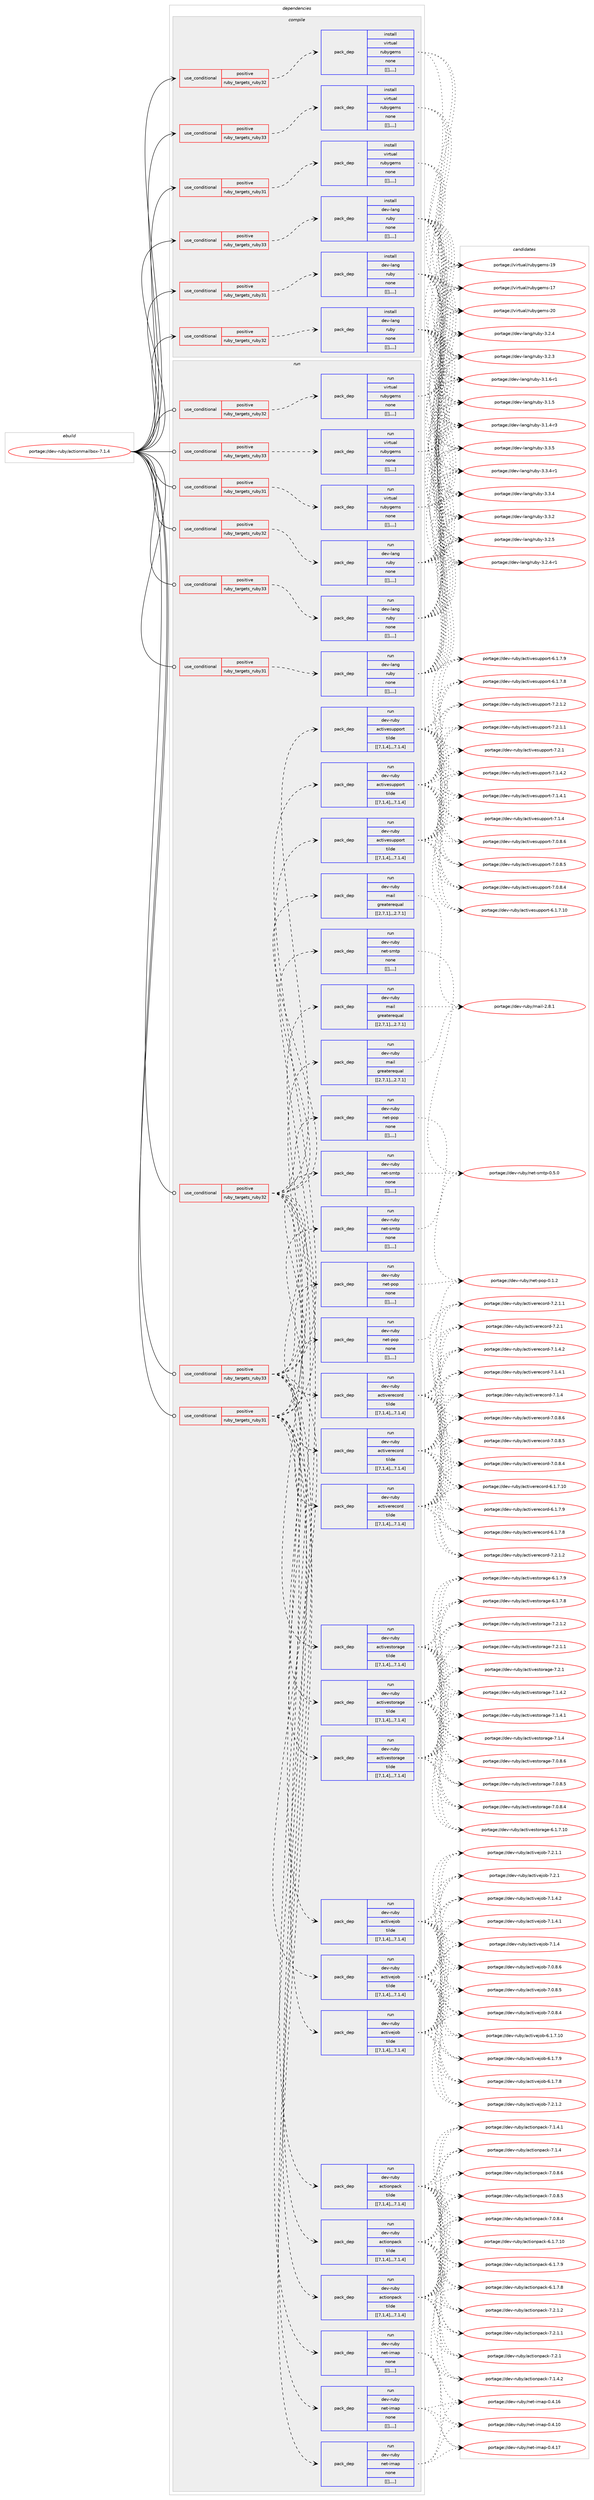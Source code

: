 digraph prolog {

# *************
# Graph options
# *************

newrank=true;
concentrate=true;
compound=true;
graph [rankdir=LR,fontname=Helvetica,fontsize=10,ranksep=1.5];#, ranksep=2.5, nodesep=0.2];
edge  [arrowhead=vee];
node  [fontname=Helvetica,fontsize=10];

# **********
# The ebuild
# **********

subgraph cluster_leftcol {
color=gray;
label=<<i>ebuild</i>>;
id [label="portage://dev-ruby/actionmailbox-7.1.4", color=red, width=4, href="../dev-ruby/actionmailbox-7.1.4.svg"];
}

# ****************
# The dependencies
# ****************

subgraph cluster_midcol {
color=gray;
label=<<i>dependencies</i>>;
subgraph cluster_compile {
fillcolor="#eeeeee";
style=filled;
label=<<i>compile</i>>;
subgraph cond45864 {
dependency179701 [label=<<TABLE BORDER="0" CELLBORDER="1" CELLSPACING="0" CELLPADDING="4"><TR><TD ROWSPAN="3" CELLPADDING="10">use_conditional</TD></TR><TR><TD>positive</TD></TR><TR><TD>ruby_targets_ruby31</TD></TR></TABLE>>, shape=none, color=red];
subgraph pack132467 {
dependency179782 [label=<<TABLE BORDER="0" CELLBORDER="1" CELLSPACING="0" CELLPADDING="4" WIDTH="220"><TR><TD ROWSPAN="6" CELLPADDING="30">pack_dep</TD></TR><TR><TD WIDTH="110">install</TD></TR><TR><TD>dev-lang</TD></TR><TR><TD>ruby</TD></TR><TR><TD>none</TD></TR><TR><TD>[[],,,,]</TD></TR></TABLE>>, shape=none, color=blue];
}
dependency179701:e -> dependency179782:w [weight=20,style="dashed",arrowhead="vee"];
}
id:e -> dependency179701:w [weight=20,style="solid",arrowhead="vee"];
subgraph cond45947 {
dependency179830 [label=<<TABLE BORDER="0" CELLBORDER="1" CELLSPACING="0" CELLPADDING="4"><TR><TD ROWSPAN="3" CELLPADDING="10">use_conditional</TD></TR><TR><TD>positive</TD></TR><TR><TD>ruby_targets_ruby31</TD></TR></TABLE>>, shape=none, color=red];
subgraph pack132540 {
dependency179850 [label=<<TABLE BORDER="0" CELLBORDER="1" CELLSPACING="0" CELLPADDING="4" WIDTH="220"><TR><TD ROWSPAN="6" CELLPADDING="30">pack_dep</TD></TR><TR><TD WIDTH="110">install</TD></TR><TR><TD>virtual</TD></TR><TR><TD>rubygems</TD></TR><TR><TD>none</TD></TR><TR><TD>[[],,,,]</TD></TR></TABLE>>, shape=none, color=blue];
}
dependency179830:e -> dependency179850:w [weight=20,style="dashed",arrowhead="vee"];
}
id:e -> dependency179830:w [weight=20,style="solid",arrowhead="vee"];
subgraph cond45993 {
dependency179896 [label=<<TABLE BORDER="0" CELLBORDER="1" CELLSPACING="0" CELLPADDING="4"><TR><TD ROWSPAN="3" CELLPADDING="10">use_conditional</TD></TR><TR><TD>positive</TD></TR><TR><TD>ruby_targets_ruby32</TD></TR></TABLE>>, shape=none, color=red];
subgraph pack132566 {
dependency179908 [label=<<TABLE BORDER="0" CELLBORDER="1" CELLSPACING="0" CELLPADDING="4" WIDTH="220"><TR><TD ROWSPAN="6" CELLPADDING="30">pack_dep</TD></TR><TR><TD WIDTH="110">install</TD></TR><TR><TD>dev-lang</TD></TR><TR><TD>ruby</TD></TR><TR><TD>none</TD></TR><TR><TD>[[],,,,]</TD></TR></TABLE>>, shape=none, color=blue];
}
dependency179896:e -> dependency179908:w [weight=20,style="dashed",arrowhead="vee"];
}
id:e -> dependency179896:w [weight=20,style="solid",arrowhead="vee"];
subgraph cond46007 {
dependency179980 [label=<<TABLE BORDER="0" CELLBORDER="1" CELLSPACING="0" CELLPADDING="4"><TR><TD ROWSPAN="3" CELLPADDING="10">use_conditional</TD></TR><TR><TD>positive</TD></TR><TR><TD>ruby_targets_ruby32</TD></TR></TABLE>>, shape=none, color=red];
subgraph pack132632 {
dependency179984 [label=<<TABLE BORDER="0" CELLBORDER="1" CELLSPACING="0" CELLPADDING="4" WIDTH="220"><TR><TD ROWSPAN="6" CELLPADDING="30">pack_dep</TD></TR><TR><TD WIDTH="110">install</TD></TR><TR><TD>virtual</TD></TR><TR><TD>rubygems</TD></TR><TR><TD>none</TD></TR><TR><TD>[[],,,,]</TD></TR></TABLE>>, shape=none, color=blue];
}
dependency179980:e -> dependency179984:w [weight=20,style="dashed",arrowhead="vee"];
}
id:e -> dependency179980:w [weight=20,style="solid",arrowhead="vee"];
subgraph cond46034 {
dependency180018 [label=<<TABLE BORDER="0" CELLBORDER="1" CELLSPACING="0" CELLPADDING="4"><TR><TD ROWSPAN="3" CELLPADDING="10">use_conditional</TD></TR><TR><TD>positive</TD></TR><TR><TD>ruby_targets_ruby33</TD></TR></TABLE>>, shape=none, color=red];
subgraph pack132652 {
dependency180024 [label=<<TABLE BORDER="0" CELLBORDER="1" CELLSPACING="0" CELLPADDING="4" WIDTH="220"><TR><TD ROWSPAN="6" CELLPADDING="30">pack_dep</TD></TR><TR><TD WIDTH="110">install</TD></TR><TR><TD>dev-lang</TD></TR><TR><TD>ruby</TD></TR><TR><TD>none</TD></TR><TR><TD>[[],,,,]</TD></TR></TABLE>>, shape=none, color=blue];
}
dependency180018:e -> dependency180024:w [weight=20,style="dashed",arrowhead="vee"];
}
id:e -> dependency180018:w [weight=20,style="solid",arrowhead="vee"];
subgraph cond46037 {
dependency180050 [label=<<TABLE BORDER="0" CELLBORDER="1" CELLSPACING="0" CELLPADDING="4"><TR><TD ROWSPAN="3" CELLPADDING="10">use_conditional</TD></TR><TR><TD>positive</TD></TR><TR><TD>ruby_targets_ruby33</TD></TR></TABLE>>, shape=none, color=red];
subgraph pack132731 {
dependency180141 [label=<<TABLE BORDER="0" CELLBORDER="1" CELLSPACING="0" CELLPADDING="4" WIDTH="220"><TR><TD ROWSPAN="6" CELLPADDING="30">pack_dep</TD></TR><TR><TD WIDTH="110">install</TD></TR><TR><TD>virtual</TD></TR><TR><TD>rubygems</TD></TR><TR><TD>none</TD></TR><TR><TD>[[],,,,]</TD></TR></TABLE>>, shape=none, color=blue];
}
dependency180050:e -> dependency180141:w [weight=20,style="dashed",arrowhead="vee"];
}
id:e -> dependency180050:w [weight=20,style="solid",arrowhead="vee"];
}
subgraph cluster_compileandrun {
fillcolor="#eeeeee";
style=filled;
label=<<i>compile and run</i>>;
}
subgraph cluster_run {
fillcolor="#eeeeee";
style=filled;
label=<<i>run</i>>;
subgraph cond46078 {
dependency180196 [label=<<TABLE BORDER="0" CELLBORDER="1" CELLSPACING="0" CELLPADDING="4"><TR><TD ROWSPAN="3" CELLPADDING="10">use_conditional</TD></TR><TR><TD>positive</TD></TR><TR><TD>ruby_targets_ruby31</TD></TR></TABLE>>, shape=none, color=red];
subgraph pack132903 {
dependency180369 [label=<<TABLE BORDER="0" CELLBORDER="1" CELLSPACING="0" CELLPADDING="4" WIDTH="220"><TR><TD ROWSPAN="6" CELLPADDING="30">pack_dep</TD></TR><TR><TD WIDTH="110">run</TD></TR><TR><TD>dev-lang</TD></TR><TR><TD>ruby</TD></TR><TR><TD>none</TD></TR><TR><TD>[[],,,,]</TD></TR></TABLE>>, shape=none, color=blue];
}
dependency180196:e -> dependency180369:w [weight=20,style="dashed",arrowhead="vee"];
}
id:e -> dependency180196:w [weight=20,style="solid",arrowhead="odot"];
subgraph cond46134 {
dependency180416 [label=<<TABLE BORDER="0" CELLBORDER="1" CELLSPACING="0" CELLPADDING="4"><TR><TD ROWSPAN="3" CELLPADDING="10">use_conditional</TD></TR><TR><TD>positive</TD></TR><TR><TD>ruby_targets_ruby31</TD></TR></TABLE>>, shape=none, color=red];
subgraph pack133008 {
dependency180518 [label=<<TABLE BORDER="0" CELLBORDER="1" CELLSPACING="0" CELLPADDING="4" WIDTH="220"><TR><TD ROWSPAN="6" CELLPADDING="30">pack_dep</TD></TR><TR><TD WIDTH="110">run</TD></TR><TR><TD>dev-ruby</TD></TR><TR><TD>actionpack</TD></TR><TR><TD>tilde</TD></TR><TR><TD>[[7,1,4],,,7.1.4]</TD></TR></TABLE>>, shape=none, color=blue];
}
dependency180416:e -> dependency180518:w [weight=20,style="dashed",arrowhead="vee"];
subgraph pack133040 {
dependency180572 [label=<<TABLE BORDER="0" CELLBORDER="1" CELLSPACING="0" CELLPADDING="4" WIDTH="220"><TR><TD ROWSPAN="6" CELLPADDING="30">pack_dep</TD></TR><TR><TD WIDTH="110">run</TD></TR><TR><TD>dev-ruby</TD></TR><TR><TD>activejob</TD></TR><TR><TD>tilde</TD></TR><TR><TD>[[7,1,4],,,7.1.4]</TD></TR></TABLE>>, shape=none, color=blue];
}
dependency180416:e -> dependency180572:w [weight=20,style="dashed",arrowhead="vee"];
subgraph pack133058 {
dependency180634 [label=<<TABLE BORDER="0" CELLBORDER="1" CELLSPACING="0" CELLPADDING="4" WIDTH="220"><TR><TD ROWSPAN="6" CELLPADDING="30">pack_dep</TD></TR><TR><TD WIDTH="110">run</TD></TR><TR><TD>dev-ruby</TD></TR><TR><TD>activerecord</TD></TR><TR><TD>tilde</TD></TR><TR><TD>[[7,1,4],,,7.1.4]</TD></TR></TABLE>>, shape=none, color=blue];
}
dependency180416:e -> dependency180634:w [weight=20,style="dashed",arrowhead="vee"];
subgraph pack133097 {
dependency180677 [label=<<TABLE BORDER="0" CELLBORDER="1" CELLSPACING="0" CELLPADDING="4" WIDTH="220"><TR><TD ROWSPAN="6" CELLPADDING="30">pack_dep</TD></TR><TR><TD WIDTH="110">run</TD></TR><TR><TD>dev-ruby</TD></TR><TR><TD>activestorage</TD></TR><TR><TD>tilde</TD></TR><TR><TD>[[7,1,4],,,7.1.4]</TD></TR></TABLE>>, shape=none, color=blue];
}
dependency180416:e -> dependency180677:w [weight=20,style="dashed",arrowhead="vee"];
subgraph pack133121 {
dependency180683 [label=<<TABLE BORDER="0" CELLBORDER="1" CELLSPACING="0" CELLPADDING="4" WIDTH="220"><TR><TD ROWSPAN="6" CELLPADDING="30">pack_dep</TD></TR><TR><TD WIDTH="110">run</TD></TR><TR><TD>dev-ruby</TD></TR><TR><TD>activesupport</TD></TR><TR><TD>tilde</TD></TR><TR><TD>[[7,1,4],,,7.1.4]</TD></TR></TABLE>>, shape=none, color=blue];
}
dependency180416:e -> dependency180683:w [weight=20,style="dashed",arrowhead="vee"];
subgraph pack133149 {
dependency180780 [label=<<TABLE BORDER="0" CELLBORDER="1" CELLSPACING="0" CELLPADDING="4" WIDTH="220"><TR><TD ROWSPAN="6" CELLPADDING="30">pack_dep</TD></TR><TR><TD WIDTH="110">run</TD></TR><TR><TD>dev-ruby</TD></TR><TR><TD>mail</TD></TR><TR><TD>greaterequal</TD></TR><TR><TD>[[2,7,1],,,2.7.1]</TD></TR></TABLE>>, shape=none, color=blue];
}
dependency180416:e -> dependency180780:w [weight=20,style="dashed",arrowhead="vee"];
subgraph pack133201 {
dependency180821 [label=<<TABLE BORDER="0" CELLBORDER="1" CELLSPACING="0" CELLPADDING="4" WIDTH="220"><TR><TD ROWSPAN="6" CELLPADDING="30">pack_dep</TD></TR><TR><TD WIDTH="110">run</TD></TR><TR><TD>dev-ruby</TD></TR><TR><TD>net-imap</TD></TR><TR><TD>none</TD></TR><TR><TD>[[],,,,]</TD></TR></TABLE>>, shape=none, color=blue];
}
dependency180416:e -> dependency180821:w [weight=20,style="dashed",arrowhead="vee"];
subgraph pack133227 {
dependency180870 [label=<<TABLE BORDER="0" CELLBORDER="1" CELLSPACING="0" CELLPADDING="4" WIDTH="220"><TR><TD ROWSPAN="6" CELLPADDING="30">pack_dep</TD></TR><TR><TD WIDTH="110">run</TD></TR><TR><TD>dev-ruby</TD></TR><TR><TD>net-pop</TD></TR><TR><TD>none</TD></TR><TR><TD>[[],,,,]</TD></TR></TABLE>>, shape=none, color=blue];
}
dependency180416:e -> dependency180870:w [weight=20,style="dashed",arrowhead="vee"];
subgraph pack133286 {
dependency180934 [label=<<TABLE BORDER="0" CELLBORDER="1" CELLSPACING="0" CELLPADDING="4" WIDTH="220"><TR><TD ROWSPAN="6" CELLPADDING="30">pack_dep</TD></TR><TR><TD WIDTH="110">run</TD></TR><TR><TD>dev-ruby</TD></TR><TR><TD>net-smtp</TD></TR><TR><TD>none</TD></TR><TR><TD>[[],,,,]</TD></TR></TABLE>>, shape=none, color=blue];
}
dependency180416:e -> dependency180934:w [weight=20,style="dashed",arrowhead="vee"];
}
id:e -> dependency180416:w [weight=20,style="solid",arrowhead="odot"];
subgraph cond46296 {
dependency180957 [label=<<TABLE BORDER="0" CELLBORDER="1" CELLSPACING="0" CELLPADDING="4"><TR><TD ROWSPAN="3" CELLPADDING="10">use_conditional</TD></TR><TR><TD>positive</TD></TR><TR><TD>ruby_targets_ruby31</TD></TR></TABLE>>, shape=none, color=red];
subgraph pack133340 {
dependency181031 [label=<<TABLE BORDER="0" CELLBORDER="1" CELLSPACING="0" CELLPADDING="4" WIDTH="220"><TR><TD ROWSPAN="6" CELLPADDING="30">pack_dep</TD></TR><TR><TD WIDTH="110">run</TD></TR><TR><TD>virtual</TD></TR><TR><TD>rubygems</TD></TR><TR><TD>none</TD></TR><TR><TD>[[],,,,]</TD></TR></TABLE>>, shape=none, color=blue];
}
dependency180957:e -> dependency181031:w [weight=20,style="dashed",arrowhead="vee"];
}
id:e -> dependency180957:w [weight=20,style="solid",arrowhead="odot"];
subgraph cond46331 {
dependency181105 [label=<<TABLE BORDER="0" CELLBORDER="1" CELLSPACING="0" CELLPADDING="4"><TR><TD ROWSPAN="3" CELLPADDING="10">use_conditional</TD></TR><TR><TD>positive</TD></TR><TR><TD>ruby_targets_ruby32</TD></TR></TABLE>>, shape=none, color=red];
subgraph pack133422 {
dependency181126 [label=<<TABLE BORDER="0" CELLBORDER="1" CELLSPACING="0" CELLPADDING="4" WIDTH="220"><TR><TD ROWSPAN="6" CELLPADDING="30">pack_dep</TD></TR><TR><TD WIDTH="110">run</TD></TR><TR><TD>dev-lang</TD></TR><TR><TD>ruby</TD></TR><TR><TD>none</TD></TR><TR><TD>[[],,,,]</TD></TR></TABLE>>, shape=none, color=blue];
}
dependency181105:e -> dependency181126:w [weight=20,style="dashed",arrowhead="vee"];
}
id:e -> dependency181105:w [weight=20,style="solid",arrowhead="odot"];
subgraph cond46356 {
dependency181161 [label=<<TABLE BORDER="0" CELLBORDER="1" CELLSPACING="0" CELLPADDING="4"><TR><TD ROWSPAN="3" CELLPADDING="10">use_conditional</TD></TR><TR><TD>positive</TD></TR><TR><TD>ruby_targets_ruby32</TD></TR></TABLE>>, shape=none, color=red];
subgraph pack133492 {
dependency181259 [label=<<TABLE BORDER="0" CELLBORDER="1" CELLSPACING="0" CELLPADDING="4" WIDTH="220"><TR><TD ROWSPAN="6" CELLPADDING="30">pack_dep</TD></TR><TR><TD WIDTH="110">run</TD></TR><TR><TD>dev-ruby</TD></TR><TR><TD>actionpack</TD></TR><TR><TD>tilde</TD></TR><TR><TD>[[7,1,4],,,7.1.4]</TD></TR></TABLE>>, shape=none, color=blue];
}
dependency181161:e -> dependency181259:w [weight=20,style="dashed",arrowhead="vee"];
subgraph pack133531 {
dependency181262 [label=<<TABLE BORDER="0" CELLBORDER="1" CELLSPACING="0" CELLPADDING="4" WIDTH="220"><TR><TD ROWSPAN="6" CELLPADDING="30">pack_dep</TD></TR><TR><TD WIDTH="110">run</TD></TR><TR><TD>dev-ruby</TD></TR><TR><TD>activejob</TD></TR><TR><TD>tilde</TD></TR><TR><TD>[[7,1,4],,,7.1.4]</TD></TR></TABLE>>, shape=none, color=blue];
}
dependency181161:e -> dependency181262:w [weight=20,style="dashed",arrowhead="vee"];
subgraph pack133568 {
dependency181311 [label=<<TABLE BORDER="0" CELLBORDER="1" CELLSPACING="0" CELLPADDING="4" WIDTH="220"><TR><TD ROWSPAN="6" CELLPADDING="30">pack_dep</TD></TR><TR><TD WIDTH="110">run</TD></TR><TR><TD>dev-ruby</TD></TR><TR><TD>activerecord</TD></TR><TR><TD>tilde</TD></TR><TR><TD>[[7,1,4],,,7.1.4]</TD></TR></TABLE>>, shape=none, color=blue];
}
dependency181161:e -> dependency181311:w [weight=20,style="dashed",arrowhead="vee"];
subgraph pack133592 {
dependency181396 [label=<<TABLE BORDER="0" CELLBORDER="1" CELLSPACING="0" CELLPADDING="4" WIDTH="220"><TR><TD ROWSPAN="6" CELLPADDING="30">pack_dep</TD></TR><TR><TD WIDTH="110">run</TD></TR><TR><TD>dev-ruby</TD></TR><TR><TD>activestorage</TD></TR><TR><TD>tilde</TD></TR><TR><TD>[[7,1,4],,,7.1.4]</TD></TR></TABLE>>, shape=none, color=blue];
}
dependency181161:e -> dependency181396:w [weight=20,style="dashed",arrowhead="vee"];
subgraph pack133646 {
dependency181418 [label=<<TABLE BORDER="0" CELLBORDER="1" CELLSPACING="0" CELLPADDING="4" WIDTH="220"><TR><TD ROWSPAN="6" CELLPADDING="30">pack_dep</TD></TR><TR><TD WIDTH="110">run</TD></TR><TR><TD>dev-ruby</TD></TR><TR><TD>activesupport</TD></TR><TR><TD>tilde</TD></TR><TR><TD>[[7,1,4],,,7.1.4]</TD></TR></TABLE>>, shape=none, color=blue];
}
dependency181161:e -> dependency181418:w [weight=20,style="dashed",arrowhead="vee"];
subgraph pack133649 {
dependency181438 [label=<<TABLE BORDER="0" CELLBORDER="1" CELLSPACING="0" CELLPADDING="4" WIDTH="220"><TR><TD ROWSPAN="6" CELLPADDING="30">pack_dep</TD></TR><TR><TD WIDTH="110">run</TD></TR><TR><TD>dev-ruby</TD></TR><TR><TD>mail</TD></TR><TR><TD>greaterequal</TD></TR><TR><TD>[[2,7,1],,,2.7.1]</TD></TR></TABLE>>, shape=none, color=blue];
}
dependency181161:e -> dependency181438:w [weight=20,style="dashed",arrowhead="vee"];
subgraph pack133687 {
dependency181500 [label=<<TABLE BORDER="0" CELLBORDER="1" CELLSPACING="0" CELLPADDING="4" WIDTH="220"><TR><TD ROWSPAN="6" CELLPADDING="30">pack_dep</TD></TR><TR><TD WIDTH="110">run</TD></TR><TR><TD>dev-ruby</TD></TR><TR><TD>net-imap</TD></TR><TR><TD>none</TD></TR><TR><TD>[[],,,,]</TD></TR></TABLE>>, shape=none, color=blue];
}
dependency181161:e -> dependency181500:w [weight=20,style="dashed",arrowhead="vee"];
subgraph pack133699 {
dependency181503 [label=<<TABLE BORDER="0" CELLBORDER="1" CELLSPACING="0" CELLPADDING="4" WIDTH="220"><TR><TD ROWSPAN="6" CELLPADDING="30">pack_dep</TD></TR><TR><TD WIDTH="110">run</TD></TR><TR><TD>dev-ruby</TD></TR><TR><TD>net-pop</TD></TR><TR><TD>none</TD></TR><TR><TD>[[],,,,]</TD></TR></TABLE>>, shape=none, color=blue];
}
dependency181161:e -> dependency181503:w [weight=20,style="dashed",arrowhead="vee"];
subgraph pack133703 {
dependency181521 [label=<<TABLE BORDER="0" CELLBORDER="1" CELLSPACING="0" CELLPADDING="4" WIDTH="220"><TR><TD ROWSPAN="6" CELLPADDING="30">pack_dep</TD></TR><TR><TD WIDTH="110">run</TD></TR><TR><TD>dev-ruby</TD></TR><TR><TD>net-smtp</TD></TR><TR><TD>none</TD></TR><TR><TD>[[],,,,]</TD></TR></TABLE>>, shape=none, color=blue];
}
dependency181161:e -> dependency181521:w [weight=20,style="dashed",arrowhead="vee"];
}
id:e -> dependency181161:w [weight=20,style="solid",arrowhead="odot"];
subgraph cond46495 {
dependency181606 [label=<<TABLE BORDER="0" CELLBORDER="1" CELLSPACING="0" CELLPADDING="4"><TR><TD ROWSPAN="3" CELLPADDING="10">use_conditional</TD></TR><TR><TD>positive</TD></TR><TR><TD>ruby_targets_ruby32</TD></TR></TABLE>>, shape=none, color=red];
subgraph pack133774 {
dependency181693 [label=<<TABLE BORDER="0" CELLBORDER="1" CELLSPACING="0" CELLPADDING="4" WIDTH="220"><TR><TD ROWSPAN="6" CELLPADDING="30">pack_dep</TD></TR><TR><TD WIDTH="110">run</TD></TR><TR><TD>virtual</TD></TR><TR><TD>rubygems</TD></TR><TR><TD>none</TD></TR><TR><TD>[[],,,,]</TD></TR></TABLE>>, shape=none, color=blue];
}
dependency181606:e -> dependency181693:w [weight=20,style="dashed",arrowhead="vee"];
}
id:e -> dependency181606:w [weight=20,style="solid",arrowhead="odot"];
subgraph cond46531 {
dependency181756 [label=<<TABLE BORDER="0" CELLBORDER="1" CELLSPACING="0" CELLPADDING="4"><TR><TD ROWSPAN="3" CELLPADDING="10">use_conditional</TD></TR><TR><TD>positive</TD></TR><TR><TD>ruby_targets_ruby33</TD></TR></TABLE>>, shape=none, color=red];
subgraph pack133889 {
dependency181779 [label=<<TABLE BORDER="0" CELLBORDER="1" CELLSPACING="0" CELLPADDING="4" WIDTH="220"><TR><TD ROWSPAN="6" CELLPADDING="30">pack_dep</TD></TR><TR><TD WIDTH="110">run</TD></TR><TR><TD>dev-lang</TD></TR><TR><TD>ruby</TD></TR><TR><TD>none</TD></TR><TR><TD>[[],,,,]</TD></TR></TABLE>>, shape=none, color=blue];
}
dependency181756:e -> dependency181779:w [weight=20,style="dashed",arrowhead="vee"];
}
id:e -> dependency181756:w [weight=20,style="solid",arrowhead="odot"];
subgraph cond46547 {
dependency181789 [label=<<TABLE BORDER="0" CELLBORDER="1" CELLSPACING="0" CELLPADDING="4"><TR><TD ROWSPAN="3" CELLPADDING="10">use_conditional</TD></TR><TR><TD>positive</TD></TR><TR><TD>ruby_targets_ruby33</TD></TR></TABLE>>, shape=none, color=red];
subgraph pack133900 {
dependency181795 [label=<<TABLE BORDER="0" CELLBORDER="1" CELLSPACING="0" CELLPADDING="4" WIDTH="220"><TR><TD ROWSPAN="6" CELLPADDING="30">pack_dep</TD></TR><TR><TD WIDTH="110">run</TD></TR><TR><TD>dev-ruby</TD></TR><TR><TD>actionpack</TD></TR><TR><TD>tilde</TD></TR><TR><TD>[[7,1,4],,,7.1.4]</TD></TR></TABLE>>, shape=none, color=blue];
}
dependency181789:e -> dependency181795:w [weight=20,style="dashed",arrowhead="vee"];
subgraph pack133905 {
dependency181840 [label=<<TABLE BORDER="0" CELLBORDER="1" CELLSPACING="0" CELLPADDING="4" WIDTH="220"><TR><TD ROWSPAN="6" CELLPADDING="30">pack_dep</TD></TR><TR><TD WIDTH="110">run</TD></TR><TR><TD>dev-ruby</TD></TR><TR><TD>activejob</TD></TR><TR><TD>tilde</TD></TR><TR><TD>[[7,1,4],,,7.1.4]</TD></TR></TABLE>>, shape=none, color=blue];
}
dependency181789:e -> dependency181840:w [weight=20,style="dashed",arrowhead="vee"];
subgraph pack133942 {
dependency181854 [label=<<TABLE BORDER="0" CELLBORDER="1" CELLSPACING="0" CELLPADDING="4" WIDTH="220"><TR><TD ROWSPAN="6" CELLPADDING="30">pack_dep</TD></TR><TR><TD WIDTH="110">run</TD></TR><TR><TD>dev-ruby</TD></TR><TR><TD>activerecord</TD></TR><TR><TD>tilde</TD></TR><TR><TD>[[7,1,4],,,7.1.4]</TD></TR></TABLE>>, shape=none, color=blue];
}
dependency181789:e -> dependency181854:w [weight=20,style="dashed",arrowhead="vee"];
subgraph pack133963 {
dependency181938 [label=<<TABLE BORDER="0" CELLBORDER="1" CELLSPACING="0" CELLPADDING="4" WIDTH="220"><TR><TD ROWSPAN="6" CELLPADDING="30">pack_dep</TD></TR><TR><TD WIDTH="110">run</TD></TR><TR><TD>dev-ruby</TD></TR><TR><TD>activestorage</TD></TR><TR><TD>tilde</TD></TR><TR><TD>[[7,1,4],,,7.1.4]</TD></TR></TABLE>>, shape=none, color=blue];
}
dependency181789:e -> dependency181938:w [weight=20,style="dashed",arrowhead="vee"];
subgraph pack134014 {
dependency181962 [label=<<TABLE BORDER="0" CELLBORDER="1" CELLSPACING="0" CELLPADDING="4" WIDTH="220"><TR><TD ROWSPAN="6" CELLPADDING="30">pack_dep</TD></TR><TR><TD WIDTH="110">run</TD></TR><TR><TD>dev-ruby</TD></TR><TR><TD>activesupport</TD></TR><TR><TD>tilde</TD></TR><TR><TD>[[7,1,4],,,7.1.4]</TD></TR></TABLE>>, shape=none, color=blue];
}
dependency181789:e -> dependency181962:w [weight=20,style="dashed",arrowhead="vee"];
subgraph pack134062 {
dependency182029 [label=<<TABLE BORDER="0" CELLBORDER="1" CELLSPACING="0" CELLPADDING="4" WIDTH="220"><TR><TD ROWSPAN="6" CELLPADDING="30">pack_dep</TD></TR><TR><TD WIDTH="110">run</TD></TR><TR><TD>dev-ruby</TD></TR><TR><TD>mail</TD></TR><TR><TD>greaterequal</TD></TR><TR><TD>[[2,7,1],,,2.7.1]</TD></TR></TABLE>>, shape=none, color=blue];
}
dependency181789:e -> dependency182029:w [weight=20,style="dashed",arrowhead="vee"];
subgraph pack134118 {
dependency182094 [label=<<TABLE BORDER="0" CELLBORDER="1" CELLSPACING="0" CELLPADDING="4" WIDTH="220"><TR><TD ROWSPAN="6" CELLPADDING="30">pack_dep</TD></TR><TR><TD WIDTH="110">run</TD></TR><TR><TD>dev-ruby</TD></TR><TR><TD>net-imap</TD></TR><TR><TD>none</TD></TR><TR><TD>[[],,,,]</TD></TR></TABLE>>, shape=none, color=blue];
}
dependency181789:e -> dependency182094:w [weight=20,style="dashed",arrowhead="vee"];
subgraph pack134150 {
dependency182221 [label=<<TABLE BORDER="0" CELLBORDER="1" CELLSPACING="0" CELLPADDING="4" WIDTH="220"><TR><TD ROWSPAN="6" CELLPADDING="30">pack_dep</TD></TR><TR><TD WIDTH="110">run</TD></TR><TR><TD>dev-ruby</TD></TR><TR><TD>net-pop</TD></TR><TR><TD>none</TD></TR><TR><TD>[[],,,,]</TD></TR></TABLE>>, shape=none, color=blue];
}
dependency181789:e -> dependency182221:w [weight=20,style="dashed",arrowhead="vee"];
subgraph pack134196 {
dependency182285 [label=<<TABLE BORDER="0" CELLBORDER="1" CELLSPACING="0" CELLPADDING="4" WIDTH="220"><TR><TD ROWSPAN="6" CELLPADDING="30">pack_dep</TD></TR><TR><TD WIDTH="110">run</TD></TR><TR><TD>dev-ruby</TD></TR><TR><TD>net-smtp</TD></TR><TR><TD>none</TD></TR><TR><TD>[[],,,,]</TD></TR></TABLE>>, shape=none, color=blue];
}
dependency181789:e -> dependency182285:w [weight=20,style="dashed",arrowhead="vee"];
}
id:e -> dependency181789:w [weight=20,style="solid",arrowhead="odot"];
subgraph cond46707 {
dependency182306 [label=<<TABLE BORDER="0" CELLBORDER="1" CELLSPACING="0" CELLPADDING="4"><TR><TD ROWSPAN="3" CELLPADDING="10">use_conditional</TD></TR><TR><TD>positive</TD></TR><TR><TD>ruby_targets_ruby33</TD></TR></TABLE>>, shape=none, color=red];
subgraph pack134248 {
dependency182329 [label=<<TABLE BORDER="0" CELLBORDER="1" CELLSPACING="0" CELLPADDING="4" WIDTH="220"><TR><TD ROWSPAN="6" CELLPADDING="30">pack_dep</TD></TR><TR><TD WIDTH="110">run</TD></TR><TR><TD>virtual</TD></TR><TR><TD>rubygems</TD></TR><TR><TD>none</TD></TR><TR><TD>[[],,,,]</TD></TR></TABLE>>, shape=none, color=blue];
}
dependency182306:e -> dependency182329:w [weight=20,style="dashed",arrowhead="vee"];
}
id:e -> dependency182306:w [weight=20,style="solid",arrowhead="odot"];
}
}

# **************
# The candidates
# **************

subgraph cluster_choices {
rank=same;
color=gray;
label=<<i>candidates</i>>;

subgraph choice132755 {
color=black;
nodesep=1;
choice10010111845108971101034711411798121455146514653 [label="portage://dev-lang/ruby-3.3.5", color=red, width=4,href="../dev-lang/ruby-3.3.5.svg"];
choice100101118451089711010347114117981214551465146524511449 [label="portage://dev-lang/ruby-3.3.4-r1", color=red, width=4,href="../dev-lang/ruby-3.3.4-r1.svg"];
choice10010111845108971101034711411798121455146514652 [label="portage://dev-lang/ruby-3.3.4", color=red, width=4,href="../dev-lang/ruby-3.3.4.svg"];
choice10010111845108971101034711411798121455146514650 [label="portage://dev-lang/ruby-3.3.2", color=red, width=4,href="../dev-lang/ruby-3.3.2.svg"];
choice10010111845108971101034711411798121455146504653 [label="portage://dev-lang/ruby-3.2.5", color=red, width=4,href="../dev-lang/ruby-3.2.5.svg"];
choice100101118451089711010347114117981214551465046524511449 [label="portage://dev-lang/ruby-3.2.4-r1", color=red, width=4,href="../dev-lang/ruby-3.2.4-r1.svg"];
choice10010111845108971101034711411798121455146504652 [label="portage://dev-lang/ruby-3.2.4", color=red, width=4,href="../dev-lang/ruby-3.2.4.svg"];
choice10010111845108971101034711411798121455146504651 [label="portage://dev-lang/ruby-3.2.3", color=red, width=4,href="../dev-lang/ruby-3.2.3.svg"];
choice100101118451089711010347114117981214551464946544511449 [label="portage://dev-lang/ruby-3.1.6-r1", color=red, width=4,href="../dev-lang/ruby-3.1.6-r1.svg"];
choice10010111845108971101034711411798121455146494653 [label="portage://dev-lang/ruby-3.1.5", color=red, width=4,href="../dev-lang/ruby-3.1.5.svg"];
choice100101118451089711010347114117981214551464946524511451 [label="portage://dev-lang/ruby-3.1.4-r3", color=red, width=4,href="../dev-lang/ruby-3.1.4-r3.svg"];
dependency179782:e -> choice10010111845108971101034711411798121455146514653:w [style=dotted,weight="100"];
dependency179782:e -> choice100101118451089711010347114117981214551465146524511449:w [style=dotted,weight="100"];
dependency179782:e -> choice10010111845108971101034711411798121455146514652:w [style=dotted,weight="100"];
dependency179782:e -> choice10010111845108971101034711411798121455146514650:w [style=dotted,weight="100"];
dependency179782:e -> choice10010111845108971101034711411798121455146504653:w [style=dotted,weight="100"];
dependency179782:e -> choice100101118451089711010347114117981214551465046524511449:w [style=dotted,weight="100"];
dependency179782:e -> choice10010111845108971101034711411798121455146504652:w [style=dotted,weight="100"];
dependency179782:e -> choice10010111845108971101034711411798121455146504651:w [style=dotted,weight="100"];
dependency179782:e -> choice100101118451089711010347114117981214551464946544511449:w [style=dotted,weight="100"];
dependency179782:e -> choice10010111845108971101034711411798121455146494653:w [style=dotted,weight="100"];
dependency179782:e -> choice100101118451089711010347114117981214551464946524511451:w [style=dotted,weight="100"];
}
subgraph choice132758 {
color=black;
nodesep=1;
choice118105114116117971084711411798121103101109115455048 [label="portage://virtual/rubygems-20", color=red, width=4,href="../virtual/rubygems-20.svg"];
choice118105114116117971084711411798121103101109115454957 [label="portage://virtual/rubygems-19", color=red, width=4,href="../virtual/rubygems-19.svg"];
choice118105114116117971084711411798121103101109115454955 [label="portage://virtual/rubygems-17", color=red, width=4,href="../virtual/rubygems-17.svg"];
dependency179850:e -> choice118105114116117971084711411798121103101109115455048:w [style=dotted,weight="100"];
dependency179850:e -> choice118105114116117971084711411798121103101109115454957:w [style=dotted,weight="100"];
dependency179850:e -> choice118105114116117971084711411798121103101109115454955:w [style=dotted,weight="100"];
}
subgraph choice132828 {
color=black;
nodesep=1;
choice10010111845108971101034711411798121455146514653 [label="portage://dev-lang/ruby-3.3.5", color=red, width=4,href="../dev-lang/ruby-3.3.5.svg"];
choice100101118451089711010347114117981214551465146524511449 [label="portage://dev-lang/ruby-3.3.4-r1", color=red, width=4,href="../dev-lang/ruby-3.3.4-r1.svg"];
choice10010111845108971101034711411798121455146514652 [label="portage://dev-lang/ruby-3.3.4", color=red, width=4,href="../dev-lang/ruby-3.3.4.svg"];
choice10010111845108971101034711411798121455146514650 [label="portage://dev-lang/ruby-3.3.2", color=red, width=4,href="../dev-lang/ruby-3.3.2.svg"];
choice10010111845108971101034711411798121455146504653 [label="portage://dev-lang/ruby-3.2.5", color=red, width=4,href="../dev-lang/ruby-3.2.5.svg"];
choice100101118451089711010347114117981214551465046524511449 [label="portage://dev-lang/ruby-3.2.4-r1", color=red, width=4,href="../dev-lang/ruby-3.2.4-r1.svg"];
choice10010111845108971101034711411798121455146504652 [label="portage://dev-lang/ruby-3.2.4", color=red, width=4,href="../dev-lang/ruby-3.2.4.svg"];
choice10010111845108971101034711411798121455146504651 [label="portage://dev-lang/ruby-3.2.3", color=red, width=4,href="../dev-lang/ruby-3.2.3.svg"];
choice100101118451089711010347114117981214551464946544511449 [label="portage://dev-lang/ruby-3.1.6-r1", color=red, width=4,href="../dev-lang/ruby-3.1.6-r1.svg"];
choice10010111845108971101034711411798121455146494653 [label="portage://dev-lang/ruby-3.1.5", color=red, width=4,href="../dev-lang/ruby-3.1.5.svg"];
choice100101118451089711010347114117981214551464946524511451 [label="portage://dev-lang/ruby-3.1.4-r3", color=red, width=4,href="../dev-lang/ruby-3.1.4-r3.svg"];
dependency179908:e -> choice10010111845108971101034711411798121455146514653:w [style=dotted,weight="100"];
dependency179908:e -> choice100101118451089711010347114117981214551465146524511449:w [style=dotted,weight="100"];
dependency179908:e -> choice10010111845108971101034711411798121455146514652:w [style=dotted,weight="100"];
dependency179908:e -> choice10010111845108971101034711411798121455146514650:w [style=dotted,weight="100"];
dependency179908:e -> choice10010111845108971101034711411798121455146504653:w [style=dotted,weight="100"];
dependency179908:e -> choice100101118451089711010347114117981214551465046524511449:w [style=dotted,weight="100"];
dependency179908:e -> choice10010111845108971101034711411798121455146504652:w [style=dotted,weight="100"];
dependency179908:e -> choice10010111845108971101034711411798121455146504651:w [style=dotted,weight="100"];
dependency179908:e -> choice100101118451089711010347114117981214551464946544511449:w [style=dotted,weight="100"];
dependency179908:e -> choice10010111845108971101034711411798121455146494653:w [style=dotted,weight="100"];
dependency179908:e -> choice100101118451089711010347114117981214551464946524511451:w [style=dotted,weight="100"];
}
subgraph choice132835 {
color=black;
nodesep=1;
choice118105114116117971084711411798121103101109115455048 [label="portage://virtual/rubygems-20", color=red, width=4,href="../virtual/rubygems-20.svg"];
choice118105114116117971084711411798121103101109115454957 [label="portage://virtual/rubygems-19", color=red, width=4,href="../virtual/rubygems-19.svg"];
choice118105114116117971084711411798121103101109115454955 [label="portage://virtual/rubygems-17", color=red, width=4,href="../virtual/rubygems-17.svg"];
dependency179984:e -> choice118105114116117971084711411798121103101109115455048:w [style=dotted,weight="100"];
dependency179984:e -> choice118105114116117971084711411798121103101109115454957:w [style=dotted,weight="100"];
dependency179984:e -> choice118105114116117971084711411798121103101109115454955:w [style=dotted,weight="100"];
}
subgraph choice132850 {
color=black;
nodesep=1;
choice10010111845108971101034711411798121455146514653 [label="portage://dev-lang/ruby-3.3.5", color=red, width=4,href="../dev-lang/ruby-3.3.5.svg"];
choice100101118451089711010347114117981214551465146524511449 [label="portage://dev-lang/ruby-3.3.4-r1", color=red, width=4,href="../dev-lang/ruby-3.3.4-r1.svg"];
choice10010111845108971101034711411798121455146514652 [label="portage://dev-lang/ruby-3.3.4", color=red, width=4,href="../dev-lang/ruby-3.3.4.svg"];
choice10010111845108971101034711411798121455146514650 [label="portage://dev-lang/ruby-3.3.2", color=red, width=4,href="../dev-lang/ruby-3.3.2.svg"];
choice10010111845108971101034711411798121455146504653 [label="portage://dev-lang/ruby-3.2.5", color=red, width=4,href="../dev-lang/ruby-3.2.5.svg"];
choice100101118451089711010347114117981214551465046524511449 [label="portage://dev-lang/ruby-3.2.4-r1", color=red, width=4,href="../dev-lang/ruby-3.2.4-r1.svg"];
choice10010111845108971101034711411798121455146504652 [label="portage://dev-lang/ruby-3.2.4", color=red, width=4,href="../dev-lang/ruby-3.2.4.svg"];
choice10010111845108971101034711411798121455146504651 [label="portage://dev-lang/ruby-3.2.3", color=red, width=4,href="../dev-lang/ruby-3.2.3.svg"];
choice100101118451089711010347114117981214551464946544511449 [label="portage://dev-lang/ruby-3.1.6-r1", color=red, width=4,href="../dev-lang/ruby-3.1.6-r1.svg"];
choice10010111845108971101034711411798121455146494653 [label="portage://dev-lang/ruby-3.1.5", color=red, width=4,href="../dev-lang/ruby-3.1.5.svg"];
choice100101118451089711010347114117981214551464946524511451 [label="portage://dev-lang/ruby-3.1.4-r3", color=red, width=4,href="../dev-lang/ruby-3.1.4-r3.svg"];
dependency180024:e -> choice10010111845108971101034711411798121455146514653:w [style=dotted,weight="100"];
dependency180024:e -> choice100101118451089711010347114117981214551465146524511449:w [style=dotted,weight="100"];
dependency180024:e -> choice10010111845108971101034711411798121455146514652:w [style=dotted,weight="100"];
dependency180024:e -> choice10010111845108971101034711411798121455146514650:w [style=dotted,weight="100"];
dependency180024:e -> choice10010111845108971101034711411798121455146504653:w [style=dotted,weight="100"];
dependency180024:e -> choice100101118451089711010347114117981214551465046524511449:w [style=dotted,weight="100"];
dependency180024:e -> choice10010111845108971101034711411798121455146504652:w [style=dotted,weight="100"];
dependency180024:e -> choice10010111845108971101034711411798121455146504651:w [style=dotted,weight="100"];
dependency180024:e -> choice100101118451089711010347114117981214551464946544511449:w [style=dotted,weight="100"];
dependency180024:e -> choice10010111845108971101034711411798121455146494653:w [style=dotted,weight="100"];
dependency180024:e -> choice100101118451089711010347114117981214551464946524511451:w [style=dotted,weight="100"];
}
subgraph choice132858 {
color=black;
nodesep=1;
choice118105114116117971084711411798121103101109115455048 [label="portage://virtual/rubygems-20", color=red, width=4,href="../virtual/rubygems-20.svg"];
choice118105114116117971084711411798121103101109115454957 [label="portage://virtual/rubygems-19", color=red, width=4,href="../virtual/rubygems-19.svg"];
choice118105114116117971084711411798121103101109115454955 [label="portage://virtual/rubygems-17", color=red, width=4,href="../virtual/rubygems-17.svg"];
dependency180141:e -> choice118105114116117971084711411798121103101109115455048:w [style=dotted,weight="100"];
dependency180141:e -> choice118105114116117971084711411798121103101109115454957:w [style=dotted,weight="100"];
dependency180141:e -> choice118105114116117971084711411798121103101109115454955:w [style=dotted,weight="100"];
}
subgraph choice132884 {
color=black;
nodesep=1;
choice10010111845108971101034711411798121455146514653 [label="portage://dev-lang/ruby-3.3.5", color=red, width=4,href="../dev-lang/ruby-3.3.5.svg"];
choice100101118451089711010347114117981214551465146524511449 [label="portage://dev-lang/ruby-3.3.4-r1", color=red, width=4,href="../dev-lang/ruby-3.3.4-r1.svg"];
choice10010111845108971101034711411798121455146514652 [label="portage://dev-lang/ruby-3.3.4", color=red, width=4,href="../dev-lang/ruby-3.3.4.svg"];
choice10010111845108971101034711411798121455146514650 [label="portage://dev-lang/ruby-3.3.2", color=red, width=4,href="../dev-lang/ruby-3.3.2.svg"];
choice10010111845108971101034711411798121455146504653 [label="portage://dev-lang/ruby-3.2.5", color=red, width=4,href="../dev-lang/ruby-3.2.5.svg"];
choice100101118451089711010347114117981214551465046524511449 [label="portage://dev-lang/ruby-3.2.4-r1", color=red, width=4,href="../dev-lang/ruby-3.2.4-r1.svg"];
choice10010111845108971101034711411798121455146504652 [label="portage://dev-lang/ruby-3.2.4", color=red, width=4,href="../dev-lang/ruby-3.2.4.svg"];
choice10010111845108971101034711411798121455146504651 [label="portage://dev-lang/ruby-3.2.3", color=red, width=4,href="../dev-lang/ruby-3.2.3.svg"];
choice100101118451089711010347114117981214551464946544511449 [label="portage://dev-lang/ruby-3.1.6-r1", color=red, width=4,href="../dev-lang/ruby-3.1.6-r1.svg"];
choice10010111845108971101034711411798121455146494653 [label="portage://dev-lang/ruby-3.1.5", color=red, width=4,href="../dev-lang/ruby-3.1.5.svg"];
choice100101118451089711010347114117981214551464946524511451 [label="portage://dev-lang/ruby-3.1.4-r3", color=red, width=4,href="../dev-lang/ruby-3.1.4-r3.svg"];
dependency180369:e -> choice10010111845108971101034711411798121455146514653:w [style=dotted,weight="100"];
dependency180369:e -> choice100101118451089711010347114117981214551465146524511449:w [style=dotted,weight="100"];
dependency180369:e -> choice10010111845108971101034711411798121455146514652:w [style=dotted,weight="100"];
dependency180369:e -> choice10010111845108971101034711411798121455146514650:w [style=dotted,weight="100"];
dependency180369:e -> choice10010111845108971101034711411798121455146504653:w [style=dotted,weight="100"];
dependency180369:e -> choice100101118451089711010347114117981214551465046524511449:w [style=dotted,weight="100"];
dependency180369:e -> choice10010111845108971101034711411798121455146504652:w [style=dotted,weight="100"];
dependency180369:e -> choice10010111845108971101034711411798121455146504651:w [style=dotted,weight="100"];
dependency180369:e -> choice100101118451089711010347114117981214551464946544511449:w [style=dotted,weight="100"];
dependency180369:e -> choice10010111845108971101034711411798121455146494653:w [style=dotted,weight="100"];
dependency180369:e -> choice100101118451089711010347114117981214551464946524511451:w [style=dotted,weight="100"];
}
subgraph choice132891 {
color=black;
nodesep=1;
choice100101118451141179812147979911610511111011297991074555465046494650 [label="portage://dev-ruby/actionpack-7.2.1.2", color=red, width=4,href="../dev-ruby/actionpack-7.2.1.2.svg"];
choice100101118451141179812147979911610511111011297991074555465046494649 [label="portage://dev-ruby/actionpack-7.2.1.1", color=red, width=4,href="../dev-ruby/actionpack-7.2.1.1.svg"];
choice10010111845114117981214797991161051111101129799107455546504649 [label="portage://dev-ruby/actionpack-7.2.1", color=red, width=4,href="../dev-ruby/actionpack-7.2.1.svg"];
choice100101118451141179812147979911610511111011297991074555464946524650 [label="portage://dev-ruby/actionpack-7.1.4.2", color=red, width=4,href="../dev-ruby/actionpack-7.1.4.2.svg"];
choice100101118451141179812147979911610511111011297991074555464946524649 [label="portage://dev-ruby/actionpack-7.1.4.1", color=red, width=4,href="../dev-ruby/actionpack-7.1.4.1.svg"];
choice10010111845114117981214797991161051111101129799107455546494652 [label="portage://dev-ruby/actionpack-7.1.4", color=red, width=4,href="../dev-ruby/actionpack-7.1.4.svg"];
choice100101118451141179812147979911610511111011297991074555464846564654 [label="portage://dev-ruby/actionpack-7.0.8.6", color=red, width=4,href="../dev-ruby/actionpack-7.0.8.6.svg"];
choice100101118451141179812147979911610511111011297991074555464846564653 [label="portage://dev-ruby/actionpack-7.0.8.5", color=red, width=4,href="../dev-ruby/actionpack-7.0.8.5.svg"];
choice100101118451141179812147979911610511111011297991074555464846564652 [label="portage://dev-ruby/actionpack-7.0.8.4", color=red, width=4,href="../dev-ruby/actionpack-7.0.8.4.svg"];
choice10010111845114117981214797991161051111101129799107455446494655464948 [label="portage://dev-ruby/actionpack-6.1.7.10", color=red, width=4,href="../dev-ruby/actionpack-6.1.7.10.svg"];
choice100101118451141179812147979911610511111011297991074554464946554657 [label="portage://dev-ruby/actionpack-6.1.7.9", color=red, width=4,href="../dev-ruby/actionpack-6.1.7.9.svg"];
choice100101118451141179812147979911610511111011297991074554464946554656 [label="portage://dev-ruby/actionpack-6.1.7.8", color=red, width=4,href="../dev-ruby/actionpack-6.1.7.8.svg"];
dependency180518:e -> choice100101118451141179812147979911610511111011297991074555465046494650:w [style=dotted,weight="100"];
dependency180518:e -> choice100101118451141179812147979911610511111011297991074555465046494649:w [style=dotted,weight="100"];
dependency180518:e -> choice10010111845114117981214797991161051111101129799107455546504649:w [style=dotted,weight="100"];
dependency180518:e -> choice100101118451141179812147979911610511111011297991074555464946524650:w [style=dotted,weight="100"];
dependency180518:e -> choice100101118451141179812147979911610511111011297991074555464946524649:w [style=dotted,weight="100"];
dependency180518:e -> choice10010111845114117981214797991161051111101129799107455546494652:w [style=dotted,weight="100"];
dependency180518:e -> choice100101118451141179812147979911610511111011297991074555464846564654:w [style=dotted,weight="100"];
dependency180518:e -> choice100101118451141179812147979911610511111011297991074555464846564653:w [style=dotted,weight="100"];
dependency180518:e -> choice100101118451141179812147979911610511111011297991074555464846564652:w [style=dotted,weight="100"];
dependency180518:e -> choice10010111845114117981214797991161051111101129799107455446494655464948:w [style=dotted,weight="100"];
dependency180518:e -> choice100101118451141179812147979911610511111011297991074554464946554657:w [style=dotted,weight="100"];
dependency180518:e -> choice100101118451141179812147979911610511111011297991074554464946554656:w [style=dotted,weight="100"];
}
subgraph choice132900 {
color=black;
nodesep=1;
choice1001011184511411798121479799116105118101106111984555465046494650 [label="portage://dev-ruby/activejob-7.2.1.2", color=red, width=4,href="../dev-ruby/activejob-7.2.1.2.svg"];
choice1001011184511411798121479799116105118101106111984555465046494649 [label="portage://dev-ruby/activejob-7.2.1.1", color=red, width=4,href="../dev-ruby/activejob-7.2.1.1.svg"];
choice100101118451141179812147979911610511810110611198455546504649 [label="portage://dev-ruby/activejob-7.2.1", color=red, width=4,href="../dev-ruby/activejob-7.2.1.svg"];
choice1001011184511411798121479799116105118101106111984555464946524650 [label="portage://dev-ruby/activejob-7.1.4.2", color=red, width=4,href="../dev-ruby/activejob-7.1.4.2.svg"];
choice1001011184511411798121479799116105118101106111984555464946524649 [label="portage://dev-ruby/activejob-7.1.4.1", color=red, width=4,href="../dev-ruby/activejob-7.1.4.1.svg"];
choice100101118451141179812147979911610511810110611198455546494652 [label="portage://dev-ruby/activejob-7.1.4", color=red, width=4,href="../dev-ruby/activejob-7.1.4.svg"];
choice1001011184511411798121479799116105118101106111984555464846564654 [label="portage://dev-ruby/activejob-7.0.8.6", color=red, width=4,href="../dev-ruby/activejob-7.0.8.6.svg"];
choice1001011184511411798121479799116105118101106111984555464846564653 [label="portage://dev-ruby/activejob-7.0.8.5", color=red, width=4,href="../dev-ruby/activejob-7.0.8.5.svg"];
choice1001011184511411798121479799116105118101106111984555464846564652 [label="portage://dev-ruby/activejob-7.0.8.4", color=red, width=4,href="../dev-ruby/activejob-7.0.8.4.svg"];
choice100101118451141179812147979911610511810110611198455446494655464948 [label="portage://dev-ruby/activejob-6.1.7.10", color=red, width=4,href="../dev-ruby/activejob-6.1.7.10.svg"];
choice1001011184511411798121479799116105118101106111984554464946554657 [label="portage://dev-ruby/activejob-6.1.7.9", color=red, width=4,href="../dev-ruby/activejob-6.1.7.9.svg"];
choice1001011184511411798121479799116105118101106111984554464946554656 [label="portage://dev-ruby/activejob-6.1.7.8", color=red, width=4,href="../dev-ruby/activejob-6.1.7.8.svg"];
dependency180572:e -> choice1001011184511411798121479799116105118101106111984555465046494650:w [style=dotted,weight="100"];
dependency180572:e -> choice1001011184511411798121479799116105118101106111984555465046494649:w [style=dotted,weight="100"];
dependency180572:e -> choice100101118451141179812147979911610511810110611198455546504649:w [style=dotted,weight="100"];
dependency180572:e -> choice1001011184511411798121479799116105118101106111984555464946524650:w [style=dotted,weight="100"];
dependency180572:e -> choice1001011184511411798121479799116105118101106111984555464946524649:w [style=dotted,weight="100"];
dependency180572:e -> choice100101118451141179812147979911610511810110611198455546494652:w [style=dotted,weight="100"];
dependency180572:e -> choice1001011184511411798121479799116105118101106111984555464846564654:w [style=dotted,weight="100"];
dependency180572:e -> choice1001011184511411798121479799116105118101106111984555464846564653:w [style=dotted,weight="100"];
dependency180572:e -> choice1001011184511411798121479799116105118101106111984555464846564652:w [style=dotted,weight="100"];
dependency180572:e -> choice100101118451141179812147979911610511810110611198455446494655464948:w [style=dotted,weight="100"];
dependency180572:e -> choice1001011184511411798121479799116105118101106111984554464946554657:w [style=dotted,weight="100"];
dependency180572:e -> choice1001011184511411798121479799116105118101106111984554464946554656:w [style=dotted,weight="100"];
}
subgraph choice132923 {
color=black;
nodesep=1;
choice1001011184511411798121479799116105118101114101991111141004555465046494650 [label="portage://dev-ruby/activerecord-7.2.1.2", color=red, width=4,href="../dev-ruby/activerecord-7.2.1.2.svg"];
choice1001011184511411798121479799116105118101114101991111141004555465046494649 [label="portage://dev-ruby/activerecord-7.2.1.1", color=red, width=4,href="../dev-ruby/activerecord-7.2.1.1.svg"];
choice100101118451141179812147979911610511810111410199111114100455546504649 [label="portage://dev-ruby/activerecord-7.2.1", color=red, width=4,href="../dev-ruby/activerecord-7.2.1.svg"];
choice1001011184511411798121479799116105118101114101991111141004555464946524650 [label="portage://dev-ruby/activerecord-7.1.4.2", color=red, width=4,href="../dev-ruby/activerecord-7.1.4.2.svg"];
choice1001011184511411798121479799116105118101114101991111141004555464946524649 [label="portage://dev-ruby/activerecord-7.1.4.1", color=red, width=4,href="../dev-ruby/activerecord-7.1.4.1.svg"];
choice100101118451141179812147979911610511810111410199111114100455546494652 [label="portage://dev-ruby/activerecord-7.1.4", color=red, width=4,href="../dev-ruby/activerecord-7.1.4.svg"];
choice1001011184511411798121479799116105118101114101991111141004555464846564654 [label="portage://dev-ruby/activerecord-7.0.8.6", color=red, width=4,href="../dev-ruby/activerecord-7.0.8.6.svg"];
choice1001011184511411798121479799116105118101114101991111141004555464846564653 [label="portage://dev-ruby/activerecord-7.0.8.5", color=red, width=4,href="../dev-ruby/activerecord-7.0.8.5.svg"];
choice1001011184511411798121479799116105118101114101991111141004555464846564652 [label="portage://dev-ruby/activerecord-7.0.8.4", color=red, width=4,href="../dev-ruby/activerecord-7.0.8.4.svg"];
choice100101118451141179812147979911610511810111410199111114100455446494655464948 [label="portage://dev-ruby/activerecord-6.1.7.10", color=red, width=4,href="../dev-ruby/activerecord-6.1.7.10.svg"];
choice1001011184511411798121479799116105118101114101991111141004554464946554657 [label="portage://dev-ruby/activerecord-6.1.7.9", color=red, width=4,href="../dev-ruby/activerecord-6.1.7.9.svg"];
choice1001011184511411798121479799116105118101114101991111141004554464946554656 [label="portage://dev-ruby/activerecord-6.1.7.8", color=red, width=4,href="../dev-ruby/activerecord-6.1.7.8.svg"];
dependency180634:e -> choice1001011184511411798121479799116105118101114101991111141004555465046494650:w [style=dotted,weight="100"];
dependency180634:e -> choice1001011184511411798121479799116105118101114101991111141004555465046494649:w [style=dotted,weight="100"];
dependency180634:e -> choice100101118451141179812147979911610511810111410199111114100455546504649:w [style=dotted,weight="100"];
dependency180634:e -> choice1001011184511411798121479799116105118101114101991111141004555464946524650:w [style=dotted,weight="100"];
dependency180634:e -> choice1001011184511411798121479799116105118101114101991111141004555464946524649:w [style=dotted,weight="100"];
dependency180634:e -> choice100101118451141179812147979911610511810111410199111114100455546494652:w [style=dotted,weight="100"];
dependency180634:e -> choice1001011184511411798121479799116105118101114101991111141004555464846564654:w [style=dotted,weight="100"];
dependency180634:e -> choice1001011184511411798121479799116105118101114101991111141004555464846564653:w [style=dotted,weight="100"];
dependency180634:e -> choice1001011184511411798121479799116105118101114101991111141004555464846564652:w [style=dotted,weight="100"];
dependency180634:e -> choice100101118451141179812147979911610511810111410199111114100455446494655464948:w [style=dotted,weight="100"];
dependency180634:e -> choice1001011184511411798121479799116105118101114101991111141004554464946554657:w [style=dotted,weight="100"];
dependency180634:e -> choice1001011184511411798121479799116105118101114101991111141004554464946554656:w [style=dotted,weight="100"];
}
subgraph choice132935 {
color=black;
nodesep=1;
choice1001011184511411798121479799116105118101115116111114971031014555465046494650 [label="portage://dev-ruby/activestorage-7.2.1.2", color=red, width=4,href="../dev-ruby/activestorage-7.2.1.2.svg"];
choice1001011184511411798121479799116105118101115116111114971031014555465046494649 [label="portage://dev-ruby/activestorage-7.2.1.1", color=red, width=4,href="../dev-ruby/activestorage-7.2.1.1.svg"];
choice100101118451141179812147979911610511810111511611111497103101455546504649 [label="portage://dev-ruby/activestorage-7.2.1", color=red, width=4,href="../dev-ruby/activestorage-7.2.1.svg"];
choice1001011184511411798121479799116105118101115116111114971031014555464946524650 [label="portage://dev-ruby/activestorage-7.1.4.2", color=red, width=4,href="../dev-ruby/activestorage-7.1.4.2.svg"];
choice1001011184511411798121479799116105118101115116111114971031014555464946524649 [label="portage://dev-ruby/activestorage-7.1.4.1", color=red, width=4,href="../dev-ruby/activestorage-7.1.4.1.svg"];
choice100101118451141179812147979911610511810111511611111497103101455546494652 [label="portage://dev-ruby/activestorage-7.1.4", color=red, width=4,href="../dev-ruby/activestorage-7.1.4.svg"];
choice1001011184511411798121479799116105118101115116111114971031014555464846564654 [label="portage://dev-ruby/activestorage-7.0.8.6", color=red, width=4,href="../dev-ruby/activestorage-7.0.8.6.svg"];
choice1001011184511411798121479799116105118101115116111114971031014555464846564653 [label="portage://dev-ruby/activestorage-7.0.8.5", color=red, width=4,href="../dev-ruby/activestorage-7.0.8.5.svg"];
choice1001011184511411798121479799116105118101115116111114971031014555464846564652 [label="portage://dev-ruby/activestorage-7.0.8.4", color=red, width=4,href="../dev-ruby/activestorage-7.0.8.4.svg"];
choice100101118451141179812147979911610511810111511611111497103101455446494655464948 [label="portage://dev-ruby/activestorage-6.1.7.10", color=red, width=4,href="../dev-ruby/activestorage-6.1.7.10.svg"];
choice1001011184511411798121479799116105118101115116111114971031014554464946554657 [label="portage://dev-ruby/activestorage-6.1.7.9", color=red, width=4,href="../dev-ruby/activestorage-6.1.7.9.svg"];
choice1001011184511411798121479799116105118101115116111114971031014554464946554656 [label="portage://dev-ruby/activestorage-6.1.7.8", color=red, width=4,href="../dev-ruby/activestorage-6.1.7.8.svg"];
dependency180677:e -> choice1001011184511411798121479799116105118101115116111114971031014555465046494650:w [style=dotted,weight="100"];
dependency180677:e -> choice1001011184511411798121479799116105118101115116111114971031014555465046494649:w [style=dotted,weight="100"];
dependency180677:e -> choice100101118451141179812147979911610511810111511611111497103101455546504649:w [style=dotted,weight="100"];
dependency180677:e -> choice1001011184511411798121479799116105118101115116111114971031014555464946524650:w [style=dotted,weight="100"];
dependency180677:e -> choice1001011184511411798121479799116105118101115116111114971031014555464946524649:w [style=dotted,weight="100"];
dependency180677:e -> choice100101118451141179812147979911610511810111511611111497103101455546494652:w [style=dotted,weight="100"];
dependency180677:e -> choice1001011184511411798121479799116105118101115116111114971031014555464846564654:w [style=dotted,weight="100"];
dependency180677:e -> choice1001011184511411798121479799116105118101115116111114971031014555464846564653:w [style=dotted,weight="100"];
dependency180677:e -> choice1001011184511411798121479799116105118101115116111114971031014555464846564652:w [style=dotted,weight="100"];
dependency180677:e -> choice100101118451141179812147979911610511810111511611111497103101455446494655464948:w [style=dotted,weight="100"];
dependency180677:e -> choice1001011184511411798121479799116105118101115116111114971031014554464946554657:w [style=dotted,weight="100"];
dependency180677:e -> choice1001011184511411798121479799116105118101115116111114971031014554464946554656:w [style=dotted,weight="100"];
}
subgraph choice132969 {
color=black;
nodesep=1;
choice10010111845114117981214797991161051181011151171121121111141164555465046494650 [label="portage://dev-ruby/activesupport-7.2.1.2", color=red, width=4,href="../dev-ruby/activesupport-7.2.1.2.svg"];
choice10010111845114117981214797991161051181011151171121121111141164555465046494649 [label="portage://dev-ruby/activesupport-7.2.1.1", color=red, width=4,href="../dev-ruby/activesupport-7.2.1.1.svg"];
choice1001011184511411798121479799116105118101115117112112111114116455546504649 [label="portage://dev-ruby/activesupport-7.2.1", color=red, width=4,href="../dev-ruby/activesupport-7.2.1.svg"];
choice10010111845114117981214797991161051181011151171121121111141164555464946524650 [label="portage://dev-ruby/activesupport-7.1.4.2", color=red, width=4,href="../dev-ruby/activesupport-7.1.4.2.svg"];
choice10010111845114117981214797991161051181011151171121121111141164555464946524649 [label="portage://dev-ruby/activesupport-7.1.4.1", color=red, width=4,href="../dev-ruby/activesupport-7.1.4.1.svg"];
choice1001011184511411798121479799116105118101115117112112111114116455546494652 [label="portage://dev-ruby/activesupport-7.1.4", color=red, width=4,href="../dev-ruby/activesupport-7.1.4.svg"];
choice10010111845114117981214797991161051181011151171121121111141164555464846564654 [label="portage://dev-ruby/activesupport-7.0.8.6", color=red, width=4,href="../dev-ruby/activesupport-7.0.8.6.svg"];
choice10010111845114117981214797991161051181011151171121121111141164555464846564653 [label="portage://dev-ruby/activesupport-7.0.8.5", color=red, width=4,href="../dev-ruby/activesupport-7.0.8.5.svg"];
choice10010111845114117981214797991161051181011151171121121111141164555464846564652 [label="portage://dev-ruby/activesupport-7.0.8.4", color=red, width=4,href="../dev-ruby/activesupport-7.0.8.4.svg"];
choice1001011184511411798121479799116105118101115117112112111114116455446494655464948 [label="portage://dev-ruby/activesupport-6.1.7.10", color=red, width=4,href="../dev-ruby/activesupport-6.1.7.10.svg"];
choice10010111845114117981214797991161051181011151171121121111141164554464946554657 [label="portage://dev-ruby/activesupport-6.1.7.9", color=red, width=4,href="../dev-ruby/activesupport-6.1.7.9.svg"];
choice10010111845114117981214797991161051181011151171121121111141164554464946554656 [label="portage://dev-ruby/activesupport-6.1.7.8", color=red, width=4,href="../dev-ruby/activesupport-6.1.7.8.svg"];
dependency180683:e -> choice10010111845114117981214797991161051181011151171121121111141164555465046494650:w [style=dotted,weight="100"];
dependency180683:e -> choice10010111845114117981214797991161051181011151171121121111141164555465046494649:w [style=dotted,weight="100"];
dependency180683:e -> choice1001011184511411798121479799116105118101115117112112111114116455546504649:w [style=dotted,weight="100"];
dependency180683:e -> choice10010111845114117981214797991161051181011151171121121111141164555464946524650:w [style=dotted,weight="100"];
dependency180683:e -> choice10010111845114117981214797991161051181011151171121121111141164555464946524649:w [style=dotted,weight="100"];
dependency180683:e -> choice1001011184511411798121479799116105118101115117112112111114116455546494652:w [style=dotted,weight="100"];
dependency180683:e -> choice10010111845114117981214797991161051181011151171121121111141164555464846564654:w [style=dotted,weight="100"];
dependency180683:e -> choice10010111845114117981214797991161051181011151171121121111141164555464846564653:w [style=dotted,weight="100"];
dependency180683:e -> choice10010111845114117981214797991161051181011151171121121111141164555464846564652:w [style=dotted,weight="100"];
dependency180683:e -> choice1001011184511411798121479799116105118101115117112112111114116455446494655464948:w [style=dotted,weight="100"];
dependency180683:e -> choice10010111845114117981214797991161051181011151171121121111141164554464946554657:w [style=dotted,weight="100"];
dependency180683:e -> choice10010111845114117981214797991161051181011151171121121111141164554464946554656:w [style=dotted,weight="100"];
}
subgraph choice132982 {
color=black;
nodesep=1;
choice10010111845114117981214710997105108455046564649 [label="portage://dev-ruby/mail-2.8.1", color=red, width=4,href="../dev-ruby/mail-2.8.1.svg"];
dependency180780:e -> choice10010111845114117981214710997105108455046564649:w [style=dotted,weight="100"];
}
subgraph choice132984 {
color=black;
nodesep=1;
choice100101118451141179812147110101116451051099711245484652464955 [label="portage://dev-ruby/net-imap-0.4.17", color=red, width=4,href="../dev-ruby/net-imap-0.4.17.svg"];
choice100101118451141179812147110101116451051099711245484652464954 [label="portage://dev-ruby/net-imap-0.4.16", color=red, width=4,href="../dev-ruby/net-imap-0.4.16.svg"];
choice100101118451141179812147110101116451051099711245484652464948 [label="portage://dev-ruby/net-imap-0.4.10", color=red, width=4,href="../dev-ruby/net-imap-0.4.10.svg"];
dependency180821:e -> choice100101118451141179812147110101116451051099711245484652464955:w [style=dotted,weight="100"];
dependency180821:e -> choice100101118451141179812147110101116451051099711245484652464954:w [style=dotted,weight="100"];
dependency180821:e -> choice100101118451141179812147110101116451051099711245484652464948:w [style=dotted,weight="100"];
}
subgraph choice132985 {
color=black;
nodesep=1;
choice10010111845114117981214711010111645112111112454846494650 [label="portage://dev-ruby/net-pop-0.1.2", color=red, width=4,href="../dev-ruby/net-pop-0.1.2.svg"];
dependency180870:e -> choice10010111845114117981214711010111645112111112454846494650:w [style=dotted,weight="100"];
}
subgraph choice132987 {
color=black;
nodesep=1;
choice10010111845114117981214711010111645115109116112454846534648 [label="portage://dev-ruby/net-smtp-0.5.0", color=red, width=4,href="../dev-ruby/net-smtp-0.5.0.svg"];
dependency180934:e -> choice10010111845114117981214711010111645115109116112454846534648:w [style=dotted,weight="100"];
}
subgraph choice132989 {
color=black;
nodesep=1;
choice118105114116117971084711411798121103101109115455048 [label="portage://virtual/rubygems-20", color=red, width=4,href="../virtual/rubygems-20.svg"];
choice118105114116117971084711411798121103101109115454957 [label="portage://virtual/rubygems-19", color=red, width=4,href="../virtual/rubygems-19.svg"];
choice118105114116117971084711411798121103101109115454955 [label="portage://virtual/rubygems-17", color=red, width=4,href="../virtual/rubygems-17.svg"];
dependency181031:e -> choice118105114116117971084711411798121103101109115455048:w [style=dotted,weight="100"];
dependency181031:e -> choice118105114116117971084711411798121103101109115454957:w [style=dotted,weight="100"];
dependency181031:e -> choice118105114116117971084711411798121103101109115454955:w [style=dotted,weight="100"];
}
subgraph choice133032 {
color=black;
nodesep=1;
choice10010111845108971101034711411798121455146514653 [label="portage://dev-lang/ruby-3.3.5", color=red, width=4,href="../dev-lang/ruby-3.3.5.svg"];
choice100101118451089711010347114117981214551465146524511449 [label="portage://dev-lang/ruby-3.3.4-r1", color=red, width=4,href="../dev-lang/ruby-3.3.4-r1.svg"];
choice10010111845108971101034711411798121455146514652 [label="portage://dev-lang/ruby-3.3.4", color=red, width=4,href="../dev-lang/ruby-3.3.4.svg"];
choice10010111845108971101034711411798121455146514650 [label="portage://dev-lang/ruby-3.3.2", color=red, width=4,href="../dev-lang/ruby-3.3.2.svg"];
choice10010111845108971101034711411798121455146504653 [label="portage://dev-lang/ruby-3.2.5", color=red, width=4,href="../dev-lang/ruby-3.2.5.svg"];
choice100101118451089711010347114117981214551465046524511449 [label="portage://dev-lang/ruby-3.2.4-r1", color=red, width=4,href="../dev-lang/ruby-3.2.4-r1.svg"];
choice10010111845108971101034711411798121455146504652 [label="portage://dev-lang/ruby-3.2.4", color=red, width=4,href="../dev-lang/ruby-3.2.4.svg"];
choice10010111845108971101034711411798121455146504651 [label="portage://dev-lang/ruby-3.2.3", color=red, width=4,href="../dev-lang/ruby-3.2.3.svg"];
choice100101118451089711010347114117981214551464946544511449 [label="portage://dev-lang/ruby-3.1.6-r1", color=red, width=4,href="../dev-lang/ruby-3.1.6-r1.svg"];
choice10010111845108971101034711411798121455146494653 [label="portage://dev-lang/ruby-3.1.5", color=red, width=4,href="../dev-lang/ruby-3.1.5.svg"];
choice100101118451089711010347114117981214551464946524511451 [label="portage://dev-lang/ruby-3.1.4-r3", color=red, width=4,href="../dev-lang/ruby-3.1.4-r3.svg"];
dependency181126:e -> choice10010111845108971101034711411798121455146514653:w [style=dotted,weight="100"];
dependency181126:e -> choice100101118451089711010347114117981214551465146524511449:w [style=dotted,weight="100"];
dependency181126:e -> choice10010111845108971101034711411798121455146514652:w [style=dotted,weight="100"];
dependency181126:e -> choice10010111845108971101034711411798121455146514650:w [style=dotted,weight="100"];
dependency181126:e -> choice10010111845108971101034711411798121455146504653:w [style=dotted,weight="100"];
dependency181126:e -> choice100101118451089711010347114117981214551465046524511449:w [style=dotted,weight="100"];
dependency181126:e -> choice10010111845108971101034711411798121455146504652:w [style=dotted,weight="100"];
dependency181126:e -> choice10010111845108971101034711411798121455146504651:w [style=dotted,weight="100"];
dependency181126:e -> choice100101118451089711010347114117981214551464946544511449:w [style=dotted,weight="100"];
dependency181126:e -> choice10010111845108971101034711411798121455146494653:w [style=dotted,weight="100"];
dependency181126:e -> choice100101118451089711010347114117981214551464946524511451:w [style=dotted,weight="100"];
}
subgraph choice133041 {
color=black;
nodesep=1;
choice100101118451141179812147979911610511111011297991074555465046494650 [label="portage://dev-ruby/actionpack-7.2.1.2", color=red, width=4,href="../dev-ruby/actionpack-7.2.1.2.svg"];
choice100101118451141179812147979911610511111011297991074555465046494649 [label="portage://dev-ruby/actionpack-7.2.1.1", color=red, width=4,href="../dev-ruby/actionpack-7.2.1.1.svg"];
choice10010111845114117981214797991161051111101129799107455546504649 [label="portage://dev-ruby/actionpack-7.2.1", color=red, width=4,href="../dev-ruby/actionpack-7.2.1.svg"];
choice100101118451141179812147979911610511111011297991074555464946524650 [label="portage://dev-ruby/actionpack-7.1.4.2", color=red, width=4,href="../dev-ruby/actionpack-7.1.4.2.svg"];
choice100101118451141179812147979911610511111011297991074555464946524649 [label="portage://dev-ruby/actionpack-7.1.4.1", color=red, width=4,href="../dev-ruby/actionpack-7.1.4.1.svg"];
choice10010111845114117981214797991161051111101129799107455546494652 [label="portage://dev-ruby/actionpack-7.1.4", color=red, width=4,href="../dev-ruby/actionpack-7.1.4.svg"];
choice100101118451141179812147979911610511111011297991074555464846564654 [label="portage://dev-ruby/actionpack-7.0.8.6", color=red, width=4,href="../dev-ruby/actionpack-7.0.8.6.svg"];
choice100101118451141179812147979911610511111011297991074555464846564653 [label="portage://dev-ruby/actionpack-7.0.8.5", color=red, width=4,href="../dev-ruby/actionpack-7.0.8.5.svg"];
choice100101118451141179812147979911610511111011297991074555464846564652 [label="portage://dev-ruby/actionpack-7.0.8.4", color=red, width=4,href="../dev-ruby/actionpack-7.0.8.4.svg"];
choice10010111845114117981214797991161051111101129799107455446494655464948 [label="portage://dev-ruby/actionpack-6.1.7.10", color=red, width=4,href="../dev-ruby/actionpack-6.1.7.10.svg"];
choice100101118451141179812147979911610511111011297991074554464946554657 [label="portage://dev-ruby/actionpack-6.1.7.9", color=red, width=4,href="../dev-ruby/actionpack-6.1.7.9.svg"];
choice100101118451141179812147979911610511111011297991074554464946554656 [label="portage://dev-ruby/actionpack-6.1.7.8", color=red, width=4,href="../dev-ruby/actionpack-6.1.7.8.svg"];
dependency181259:e -> choice100101118451141179812147979911610511111011297991074555465046494650:w [style=dotted,weight="100"];
dependency181259:e -> choice100101118451141179812147979911610511111011297991074555465046494649:w [style=dotted,weight="100"];
dependency181259:e -> choice10010111845114117981214797991161051111101129799107455546504649:w [style=dotted,weight="100"];
dependency181259:e -> choice100101118451141179812147979911610511111011297991074555464946524650:w [style=dotted,weight="100"];
dependency181259:e -> choice100101118451141179812147979911610511111011297991074555464946524649:w [style=dotted,weight="100"];
dependency181259:e -> choice10010111845114117981214797991161051111101129799107455546494652:w [style=dotted,weight="100"];
dependency181259:e -> choice100101118451141179812147979911610511111011297991074555464846564654:w [style=dotted,weight="100"];
dependency181259:e -> choice100101118451141179812147979911610511111011297991074555464846564653:w [style=dotted,weight="100"];
dependency181259:e -> choice100101118451141179812147979911610511111011297991074555464846564652:w [style=dotted,weight="100"];
dependency181259:e -> choice10010111845114117981214797991161051111101129799107455446494655464948:w [style=dotted,weight="100"];
dependency181259:e -> choice100101118451141179812147979911610511111011297991074554464946554657:w [style=dotted,weight="100"];
dependency181259:e -> choice100101118451141179812147979911610511111011297991074554464946554656:w [style=dotted,weight="100"];
}
subgraph choice133050 {
color=black;
nodesep=1;
choice1001011184511411798121479799116105118101106111984555465046494650 [label="portage://dev-ruby/activejob-7.2.1.2", color=red, width=4,href="../dev-ruby/activejob-7.2.1.2.svg"];
choice1001011184511411798121479799116105118101106111984555465046494649 [label="portage://dev-ruby/activejob-7.2.1.1", color=red, width=4,href="../dev-ruby/activejob-7.2.1.1.svg"];
choice100101118451141179812147979911610511810110611198455546504649 [label="portage://dev-ruby/activejob-7.2.1", color=red, width=4,href="../dev-ruby/activejob-7.2.1.svg"];
choice1001011184511411798121479799116105118101106111984555464946524650 [label="portage://dev-ruby/activejob-7.1.4.2", color=red, width=4,href="../dev-ruby/activejob-7.1.4.2.svg"];
choice1001011184511411798121479799116105118101106111984555464946524649 [label="portage://dev-ruby/activejob-7.1.4.1", color=red, width=4,href="../dev-ruby/activejob-7.1.4.1.svg"];
choice100101118451141179812147979911610511810110611198455546494652 [label="portage://dev-ruby/activejob-7.1.4", color=red, width=4,href="../dev-ruby/activejob-7.1.4.svg"];
choice1001011184511411798121479799116105118101106111984555464846564654 [label="portage://dev-ruby/activejob-7.0.8.6", color=red, width=4,href="../dev-ruby/activejob-7.0.8.6.svg"];
choice1001011184511411798121479799116105118101106111984555464846564653 [label="portage://dev-ruby/activejob-7.0.8.5", color=red, width=4,href="../dev-ruby/activejob-7.0.8.5.svg"];
choice1001011184511411798121479799116105118101106111984555464846564652 [label="portage://dev-ruby/activejob-7.0.8.4", color=red, width=4,href="../dev-ruby/activejob-7.0.8.4.svg"];
choice100101118451141179812147979911610511810110611198455446494655464948 [label="portage://dev-ruby/activejob-6.1.7.10", color=red, width=4,href="../dev-ruby/activejob-6.1.7.10.svg"];
choice1001011184511411798121479799116105118101106111984554464946554657 [label="portage://dev-ruby/activejob-6.1.7.9", color=red, width=4,href="../dev-ruby/activejob-6.1.7.9.svg"];
choice1001011184511411798121479799116105118101106111984554464946554656 [label="portage://dev-ruby/activejob-6.1.7.8", color=red, width=4,href="../dev-ruby/activejob-6.1.7.8.svg"];
dependency181262:e -> choice1001011184511411798121479799116105118101106111984555465046494650:w [style=dotted,weight="100"];
dependency181262:e -> choice1001011184511411798121479799116105118101106111984555465046494649:w [style=dotted,weight="100"];
dependency181262:e -> choice100101118451141179812147979911610511810110611198455546504649:w [style=dotted,weight="100"];
dependency181262:e -> choice1001011184511411798121479799116105118101106111984555464946524650:w [style=dotted,weight="100"];
dependency181262:e -> choice1001011184511411798121479799116105118101106111984555464946524649:w [style=dotted,weight="100"];
dependency181262:e -> choice100101118451141179812147979911610511810110611198455546494652:w [style=dotted,weight="100"];
dependency181262:e -> choice1001011184511411798121479799116105118101106111984555464846564654:w [style=dotted,weight="100"];
dependency181262:e -> choice1001011184511411798121479799116105118101106111984555464846564653:w [style=dotted,weight="100"];
dependency181262:e -> choice1001011184511411798121479799116105118101106111984555464846564652:w [style=dotted,weight="100"];
dependency181262:e -> choice100101118451141179812147979911610511810110611198455446494655464948:w [style=dotted,weight="100"];
dependency181262:e -> choice1001011184511411798121479799116105118101106111984554464946554657:w [style=dotted,weight="100"];
dependency181262:e -> choice1001011184511411798121479799116105118101106111984554464946554656:w [style=dotted,weight="100"];
}
subgraph choice133059 {
color=black;
nodesep=1;
choice1001011184511411798121479799116105118101114101991111141004555465046494650 [label="portage://dev-ruby/activerecord-7.2.1.2", color=red, width=4,href="../dev-ruby/activerecord-7.2.1.2.svg"];
choice1001011184511411798121479799116105118101114101991111141004555465046494649 [label="portage://dev-ruby/activerecord-7.2.1.1", color=red, width=4,href="../dev-ruby/activerecord-7.2.1.1.svg"];
choice100101118451141179812147979911610511810111410199111114100455546504649 [label="portage://dev-ruby/activerecord-7.2.1", color=red, width=4,href="../dev-ruby/activerecord-7.2.1.svg"];
choice1001011184511411798121479799116105118101114101991111141004555464946524650 [label="portage://dev-ruby/activerecord-7.1.4.2", color=red, width=4,href="../dev-ruby/activerecord-7.1.4.2.svg"];
choice1001011184511411798121479799116105118101114101991111141004555464946524649 [label="portage://dev-ruby/activerecord-7.1.4.1", color=red, width=4,href="../dev-ruby/activerecord-7.1.4.1.svg"];
choice100101118451141179812147979911610511810111410199111114100455546494652 [label="portage://dev-ruby/activerecord-7.1.4", color=red, width=4,href="../dev-ruby/activerecord-7.1.4.svg"];
choice1001011184511411798121479799116105118101114101991111141004555464846564654 [label="portage://dev-ruby/activerecord-7.0.8.6", color=red, width=4,href="../dev-ruby/activerecord-7.0.8.6.svg"];
choice1001011184511411798121479799116105118101114101991111141004555464846564653 [label="portage://dev-ruby/activerecord-7.0.8.5", color=red, width=4,href="../dev-ruby/activerecord-7.0.8.5.svg"];
choice1001011184511411798121479799116105118101114101991111141004555464846564652 [label="portage://dev-ruby/activerecord-7.0.8.4", color=red, width=4,href="../dev-ruby/activerecord-7.0.8.4.svg"];
choice100101118451141179812147979911610511810111410199111114100455446494655464948 [label="portage://dev-ruby/activerecord-6.1.7.10", color=red, width=4,href="../dev-ruby/activerecord-6.1.7.10.svg"];
choice1001011184511411798121479799116105118101114101991111141004554464946554657 [label="portage://dev-ruby/activerecord-6.1.7.9", color=red, width=4,href="../dev-ruby/activerecord-6.1.7.9.svg"];
choice1001011184511411798121479799116105118101114101991111141004554464946554656 [label="portage://dev-ruby/activerecord-6.1.7.8", color=red, width=4,href="../dev-ruby/activerecord-6.1.7.8.svg"];
dependency181311:e -> choice1001011184511411798121479799116105118101114101991111141004555465046494650:w [style=dotted,weight="100"];
dependency181311:e -> choice1001011184511411798121479799116105118101114101991111141004555465046494649:w [style=dotted,weight="100"];
dependency181311:e -> choice100101118451141179812147979911610511810111410199111114100455546504649:w [style=dotted,weight="100"];
dependency181311:e -> choice1001011184511411798121479799116105118101114101991111141004555464946524650:w [style=dotted,weight="100"];
dependency181311:e -> choice1001011184511411798121479799116105118101114101991111141004555464946524649:w [style=dotted,weight="100"];
dependency181311:e -> choice100101118451141179812147979911610511810111410199111114100455546494652:w [style=dotted,weight="100"];
dependency181311:e -> choice1001011184511411798121479799116105118101114101991111141004555464846564654:w [style=dotted,weight="100"];
dependency181311:e -> choice1001011184511411798121479799116105118101114101991111141004555464846564653:w [style=dotted,weight="100"];
dependency181311:e -> choice1001011184511411798121479799116105118101114101991111141004555464846564652:w [style=dotted,weight="100"];
dependency181311:e -> choice100101118451141179812147979911610511810111410199111114100455446494655464948:w [style=dotted,weight="100"];
dependency181311:e -> choice1001011184511411798121479799116105118101114101991111141004554464946554657:w [style=dotted,weight="100"];
dependency181311:e -> choice1001011184511411798121479799116105118101114101991111141004554464946554656:w [style=dotted,weight="100"];
}
subgraph choice133065 {
color=black;
nodesep=1;
choice1001011184511411798121479799116105118101115116111114971031014555465046494650 [label="portage://dev-ruby/activestorage-7.2.1.2", color=red, width=4,href="../dev-ruby/activestorage-7.2.1.2.svg"];
choice1001011184511411798121479799116105118101115116111114971031014555465046494649 [label="portage://dev-ruby/activestorage-7.2.1.1", color=red, width=4,href="../dev-ruby/activestorage-7.2.1.1.svg"];
choice100101118451141179812147979911610511810111511611111497103101455546504649 [label="portage://dev-ruby/activestorage-7.2.1", color=red, width=4,href="../dev-ruby/activestorage-7.2.1.svg"];
choice1001011184511411798121479799116105118101115116111114971031014555464946524650 [label="portage://dev-ruby/activestorage-7.1.4.2", color=red, width=4,href="../dev-ruby/activestorage-7.1.4.2.svg"];
choice1001011184511411798121479799116105118101115116111114971031014555464946524649 [label="portage://dev-ruby/activestorage-7.1.4.1", color=red, width=4,href="../dev-ruby/activestorage-7.1.4.1.svg"];
choice100101118451141179812147979911610511810111511611111497103101455546494652 [label="portage://dev-ruby/activestorage-7.1.4", color=red, width=4,href="../dev-ruby/activestorage-7.1.4.svg"];
choice1001011184511411798121479799116105118101115116111114971031014555464846564654 [label="portage://dev-ruby/activestorage-7.0.8.6", color=red, width=4,href="../dev-ruby/activestorage-7.0.8.6.svg"];
choice1001011184511411798121479799116105118101115116111114971031014555464846564653 [label="portage://dev-ruby/activestorage-7.0.8.5", color=red, width=4,href="../dev-ruby/activestorage-7.0.8.5.svg"];
choice1001011184511411798121479799116105118101115116111114971031014555464846564652 [label="portage://dev-ruby/activestorage-7.0.8.4", color=red, width=4,href="../dev-ruby/activestorage-7.0.8.4.svg"];
choice100101118451141179812147979911610511810111511611111497103101455446494655464948 [label="portage://dev-ruby/activestorage-6.1.7.10", color=red, width=4,href="../dev-ruby/activestorage-6.1.7.10.svg"];
choice1001011184511411798121479799116105118101115116111114971031014554464946554657 [label="portage://dev-ruby/activestorage-6.1.7.9", color=red, width=4,href="../dev-ruby/activestorage-6.1.7.9.svg"];
choice1001011184511411798121479799116105118101115116111114971031014554464946554656 [label="portage://dev-ruby/activestorage-6.1.7.8", color=red, width=4,href="../dev-ruby/activestorage-6.1.7.8.svg"];
dependency181396:e -> choice1001011184511411798121479799116105118101115116111114971031014555465046494650:w [style=dotted,weight="100"];
dependency181396:e -> choice1001011184511411798121479799116105118101115116111114971031014555465046494649:w [style=dotted,weight="100"];
dependency181396:e -> choice100101118451141179812147979911610511810111511611111497103101455546504649:w [style=dotted,weight="100"];
dependency181396:e -> choice1001011184511411798121479799116105118101115116111114971031014555464946524650:w [style=dotted,weight="100"];
dependency181396:e -> choice1001011184511411798121479799116105118101115116111114971031014555464946524649:w [style=dotted,weight="100"];
dependency181396:e -> choice100101118451141179812147979911610511810111511611111497103101455546494652:w [style=dotted,weight="100"];
dependency181396:e -> choice1001011184511411798121479799116105118101115116111114971031014555464846564654:w [style=dotted,weight="100"];
dependency181396:e -> choice1001011184511411798121479799116105118101115116111114971031014555464846564653:w [style=dotted,weight="100"];
dependency181396:e -> choice1001011184511411798121479799116105118101115116111114971031014555464846564652:w [style=dotted,weight="100"];
dependency181396:e -> choice100101118451141179812147979911610511810111511611111497103101455446494655464948:w [style=dotted,weight="100"];
dependency181396:e -> choice1001011184511411798121479799116105118101115116111114971031014554464946554657:w [style=dotted,weight="100"];
dependency181396:e -> choice1001011184511411798121479799116105118101115116111114971031014554464946554656:w [style=dotted,weight="100"];
}
subgraph choice133111 {
color=black;
nodesep=1;
choice10010111845114117981214797991161051181011151171121121111141164555465046494650 [label="portage://dev-ruby/activesupport-7.2.1.2", color=red, width=4,href="../dev-ruby/activesupport-7.2.1.2.svg"];
choice10010111845114117981214797991161051181011151171121121111141164555465046494649 [label="portage://dev-ruby/activesupport-7.2.1.1", color=red, width=4,href="../dev-ruby/activesupport-7.2.1.1.svg"];
choice1001011184511411798121479799116105118101115117112112111114116455546504649 [label="portage://dev-ruby/activesupport-7.2.1", color=red, width=4,href="../dev-ruby/activesupport-7.2.1.svg"];
choice10010111845114117981214797991161051181011151171121121111141164555464946524650 [label="portage://dev-ruby/activesupport-7.1.4.2", color=red, width=4,href="../dev-ruby/activesupport-7.1.4.2.svg"];
choice10010111845114117981214797991161051181011151171121121111141164555464946524649 [label="portage://dev-ruby/activesupport-7.1.4.1", color=red, width=4,href="../dev-ruby/activesupport-7.1.4.1.svg"];
choice1001011184511411798121479799116105118101115117112112111114116455546494652 [label="portage://dev-ruby/activesupport-7.1.4", color=red, width=4,href="../dev-ruby/activesupport-7.1.4.svg"];
choice10010111845114117981214797991161051181011151171121121111141164555464846564654 [label="portage://dev-ruby/activesupport-7.0.8.6", color=red, width=4,href="../dev-ruby/activesupport-7.0.8.6.svg"];
choice10010111845114117981214797991161051181011151171121121111141164555464846564653 [label="portage://dev-ruby/activesupport-7.0.8.5", color=red, width=4,href="../dev-ruby/activesupport-7.0.8.5.svg"];
choice10010111845114117981214797991161051181011151171121121111141164555464846564652 [label="portage://dev-ruby/activesupport-7.0.8.4", color=red, width=4,href="../dev-ruby/activesupport-7.0.8.4.svg"];
choice1001011184511411798121479799116105118101115117112112111114116455446494655464948 [label="portage://dev-ruby/activesupport-6.1.7.10", color=red, width=4,href="../dev-ruby/activesupport-6.1.7.10.svg"];
choice10010111845114117981214797991161051181011151171121121111141164554464946554657 [label="portage://dev-ruby/activesupport-6.1.7.9", color=red, width=4,href="../dev-ruby/activesupport-6.1.7.9.svg"];
choice10010111845114117981214797991161051181011151171121121111141164554464946554656 [label="portage://dev-ruby/activesupport-6.1.7.8", color=red, width=4,href="../dev-ruby/activesupport-6.1.7.8.svg"];
dependency181418:e -> choice10010111845114117981214797991161051181011151171121121111141164555465046494650:w [style=dotted,weight="100"];
dependency181418:e -> choice10010111845114117981214797991161051181011151171121121111141164555465046494649:w [style=dotted,weight="100"];
dependency181418:e -> choice1001011184511411798121479799116105118101115117112112111114116455546504649:w [style=dotted,weight="100"];
dependency181418:e -> choice10010111845114117981214797991161051181011151171121121111141164555464946524650:w [style=dotted,weight="100"];
dependency181418:e -> choice10010111845114117981214797991161051181011151171121121111141164555464946524649:w [style=dotted,weight="100"];
dependency181418:e -> choice1001011184511411798121479799116105118101115117112112111114116455546494652:w [style=dotted,weight="100"];
dependency181418:e -> choice10010111845114117981214797991161051181011151171121121111141164555464846564654:w [style=dotted,weight="100"];
dependency181418:e -> choice10010111845114117981214797991161051181011151171121121111141164555464846564653:w [style=dotted,weight="100"];
dependency181418:e -> choice10010111845114117981214797991161051181011151171121121111141164555464846564652:w [style=dotted,weight="100"];
dependency181418:e -> choice1001011184511411798121479799116105118101115117112112111114116455446494655464948:w [style=dotted,weight="100"];
dependency181418:e -> choice10010111845114117981214797991161051181011151171121121111141164554464946554657:w [style=dotted,weight="100"];
dependency181418:e -> choice10010111845114117981214797991161051181011151171121121111141164554464946554656:w [style=dotted,weight="100"];
}
subgraph choice133125 {
color=black;
nodesep=1;
choice10010111845114117981214710997105108455046564649 [label="portage://dev-ruby/mail-2.8.1", color=red, width=4,href="../dev-ruby/mail-2.8.1.svg"];
dependency181438:e -> choice10010111845114117981214710997105108455046564649:w [style=dotted,weight="100"];
}
subgraph choice133191 {
color=black;
nodesep=1;
choice100101118451141179812147110101116451051099711245484652464955 [label="portage://dev-ruby/net-imap-0.4.17", color=red, width=4,href="../dev-ruby/net-imap-0.4.17.svg"];
choice100101118451141179812147110101116451051099711245484652464954 [label="portage://dev-ruby/net-imap-0.4.16", color=red, width=4,href="../dev-ruby/net-imap-0.4.16.svg"];
choice100101118451141179812147110101116451051099711245484652464948 [label="portage://dev-ruby/net-imap-0.4.10", color=red, width=4,href="../dev-ruby/net-imap-0.4.10.svg"];
dependency181500:e -> choice100101118451141179812147110101116451051099711245484652464955:w [style=dotted,weight="100"];
dependency181500:e -> choice100101118451141179812147110101116451051099711245484652464954:w [style=dotted,weight="100"];
dependency181500:e -> choice100101118451141179812147110101116451051099711245484652464948:w [style=dotted,weight="100"];
}
subgraph choice133205 {
color=black;
nodesep=1;
choice10010111845114117981214711010111645112111112454846494650 [label="portage://dev-ruby/net-pop-0.1.2", color=red, width=4,href="../dev-ruby/net-pop-0.1.2.svg"];
dependency181503:e -> choice10010111845114117981214711010111645112111112454846494650:w [style=dotted,weight="100"];
}
subgraph choice133209 {
color=black;
nodesep=1;
choice10010111845114117981214711010111645115109116112454846534648 [label="portage://dev-ruby/net-smtp-0.5.0", color=red, width=4,href="../dev-ruby/net-smtp-0.5.0.svg"];
dependency181521:e -> choice10010111845114117981214711010111645115109116112454846534648:w [style=dotted,weight="100"];
}
subgraph choice133211 {
color=black;
nodesep=1;
choice118105114116117971084711411798121103101109115455048 [label="portage://virtual/rubygems-20", color=red, width=4,href="../virtual/rubygems-20.svg"];
choice118105114116117971084711411798121103101109115454957 [label="portage://virtual/rubygems-19", color=red, width=4,href="../virtual/rubygems-19.svg"];
choice118105114116117971084711411798121103101109115454955 [label="portage://virtual/rubygems-17", color=red, width=4,href="../virtual/rubygems-17.svg"];
dependency181693:e -> choice118105114116117971084711411798121103101109115455048:w [style=dotted,weight="100"];
dependency181693:e -> choice118105114116117971084711411798121103101109115454957:w [style=dotted,weight="100"];
dependency181693:e -> choice118105114116117971084711411798121103101109115454955:w [style=dotted,weight="100"];
}
subgraph choice133214 {
color=black;
nodesep=1;
choice10010111845108971101034711411798121455146514653 [label="portage://dev-lang/ruby-3.3.5", color=red, width=4,href="../dev-lang/ruby-3.3.5.svg"];
choice100101118451089711010347114117981214551465146524511449 [label="portage://dev-lang/ruby-3.3.4-r1", color=red, width=4,href="../dev-lang/ruby-3.3.4-r1.svg"];
choice10010111845108971101034711411798121455146514652 [label="portage://dev-lang/ruby-3.3.4", color=red, width=4,href="../dev-lang/ruby-3.3.4.svg"];
choice10010111845108971101034711411798121455146514650 [label="portage://dev-lang/ruby-3.3.2", color=red, width=4,href="../dev-lang/ruby-3.3.2.svg"];
choice10010111845108971101034711411798121455146504653 [label="portage://dev-lang/ruby-3.2.5", color=red, width=4,href="../dev-lang/ruby-3.2.5.svg"];
choice100101118451089711010347114117981214551465046524511449 [label="portage://dev-lang/ruby-3.2.4-r1", color=red, width=4,href="../dev-lang/ruby-3.2.4-r1.svg"];
choice10010111845108971101034711411798121455146504652 [label="portage://dev-lang/ruby-3.2.4", color=red, width=4,href="../dev-lang/ruby-3.2.4.svg"];
choice10010111845108971101034711411798121455146504651 [label="portage://dev-lang/ruby-3.2.3", color=red, width=4,href="../dev-lang/ruby-3.2.3.svg"];
choice100101118451089711010347114117981214551464946544511449 [label="portage://dev-lang/ruby-3.1.6-r1", color=red, width=4,href="../dev-lang/ruby-3.1.6-r1.svg"];
choice10010111845108971101034711411798121455146494653 [label="portage://dev-lang/ruby-3.1.5", color=red, width=4,href="../dev-lang/ruby-3.1.5.svg"];
choice100101118451089711010347114117981214551464946524511451 [label="portage://dev-lang/ruby-3.1.4-r3", color=red, width=4,href="../dev-lang/ruby-3.1.4-r3.svg"];
dependency181779:e -> choice10010111845108971101034711411798121455146514653:w [style=dotted,weight="100"];
dependency181779:e -> choice100101118451089711010347114117981214551465146524511449:w [style=dotted,weight="100"];
dependency181779:e -> choice10010111845108971101034711411798121455146514652:w [style=dotted,weight="100"];
dependency181779:e -> choice10010111845108971101034711411798121455146514650:w [style=dotted,weight="100"];
dependency181779:e -> choice10010111845108971101034711411798121455146504653:w [style=dotted,weight="100"];
dependency181779:e -> choice100101118451089711010347114117981214551465046524511449:w [style=dotted,weight="100"];
dependency181779:e -> choice10010111845108971101034711411798121455146504652:w [style=dotted,weight="100"];
dependency181779:e -> choice10010111845108971101034711411798121455146504651:w [style=dotted,weight="100"];
dependency181779:e -> choice100101118451089711010347114117981214551464946544511449:w [style=dotted,weight="100"];
dependency181779:e -> choice10010111845108971101034711411798121455146494653:w [style=dotted,weight="100"];
dependency181779:e -> choice100101118451089711010347114117981214551464946524511451:w [style=dotted,weight="100"];
}
subgraph choice133220 {
color=black;
nodesep=1;
choice100101118451141179812147979911610511111011297991074555465046494650 [label="portage://dev-ruby/actionpack-7.2.1.2", color=red, width=4,href="../dev-ruby/actionpack-7.2.1.2.svg"];
choice100101118451141179812147979911610511111011297991074555465046494649 [label="portage://dev-ruby/actionpack-7.2.1.1", color=red, width=4,href="../dev-ruby/actionpack-7.2.1.1.svg"];
choice10010111845114117981214797991161051111101129799107455546504649 [label="portage://dev-ruby/actionpack-7.2.1", color=red, width=4,href="../dev-ruby/actionpack-7.2.1.svg"];
choice100101118451141179812147979911610511111011297991074555464946524650 [label="portage://dev-ruby/actionpack-7.1.4.2", color=red, width=4,href="../dev-ruby/actionpack-7.1.4.2.svg"];
choice100101118451141179812147979911610511111011297991074555464946524649 [label="portage://dev-ruby/actionpack-7.1.4.1", color=red, width=4,href="../dev-ruby/actionpack-7.1.4.1.svg"];
choice10010111845114117981214797991161051111101129799107455546494652 [label="portage://dev-ruby/actionpack-7.1.4", color=red, width=4,href="../dev-ruby/actionpack-7.1.4.svg"];
choice100101118451141179812147979911610511111011297991074555464846564654 [label="portage://dev-ruby/actionpack-7.0.8.6", color=red, width=4,href="../dev-ruby/actionpack-7.0.8.6.svg"];
choice100101118451141179812147979911610511111011297991074555464846564653 [label="portage://dev-ruby/actionpack-7.0.8.5", color=red, width=4,href="../dev-ruby/actionpack-7.0.8.5.svg"];
choice100101118451141179812147979911610511111011297991074555464846564652 [label="portage://dev-ruby/actionpack-7.0.8.4", color=red, width=4,href="../dev-ruby/actionpack-7.0.8.4.svg"];
choice10010111845114117981214797991161051111101129799107455446494655464948 [label="portage://dev-ruby/actionpack-6.1.7.10", color=red, width=4,href="../dev-ruby/actionpack-6.1.7.10.svg"];
choice100101118451141179812147979911610511111011297991074554464946554657 [label="portage://dev-ruby/actionpack-6.1.7.9", color=red, width=4,href="../dev-ruby/actionpack-6.1.7.9.svg"];
choice100101118451141179812147979911610511111011297991074554464946554656 [label="portage://dev-ruby/actionpack-6.1.7.8", color=red, width=4,href="../dev-ruby/actionpack-6.1.7.8.svg"];
dependency181795:e -> choice100101118451141179812147979911610511111011297991074555465046494650:w [style=dotted,weight="100"];
dependency181795:e -> choice100101118451141179812147979911610511111011297991074555465046494649:w [style=dotted,weight="100"];
dependency181795:e -> choice10010111845114117981214797991161051111101129799107455546504649:w [style=dotted,weight="100"];
dependency181795:e -> choice100101118451141179812147979911610511111011297991074555464946524650:w [style=dotted,weight="100"];
dependency181795:e -> choice100101118451141179812147979911610511111011297991074555464946524649:w [style=dotted,weight="100"];
dependency181795:e -> choice10010111845114117981214797991161051111101129799107455546494652:w [style=dotted,weight="100"];
dependency181795:e -> choice100101118451141179812147979911610511111011297991074555464846564654:w [style=dotted,weight="100"];
dependency181795:e -> choice100101118451141179812147979911610511111011297991074555464846564653:w [style=dotted,weight="100"];
dependency181795:e -> choice100101118451141179812147979911610511111011297991074555464846564652:w [style=dotted,weight="100"];
dependency181795:e -> choice10010111845114117981214797991161051111101129799107455446494655464948:w [style=dotted,weight="100"];
dependency181795:e -> choice100101118451141179812147979911610511111011297991074554464946554657:w [style=dotted,weight="100"];
dependency181795:e -> choice100101118451141179812147979911610511111011297991074554464946554656:w [style=dotted,weight="100"];
}
subgraph choice133224 {
color=black;
nodesep=1;
choice1001011184511411798121479799116105118101106111984555465046494650 [label="portage://dev-ruby/activejob-7.2.1.2", color=red, width=4,href="../dev-ruby/activejob-7.2.1.2.svg"];
choice1001011184511411798121479799116105118101106111984555465046494649 [label="portage://dev-ruby/activejob-7.2.1.1", color=red, width=4,href="../dev-ruby/activejob-7.2.1.1.svg"];
choice100101118451141179812147979911610511810110611198455546504649 [label="portage://dev-ruby/activejob-7.2.1", color=red, width=4,href="../dev-ruby/activejob-7.2.1.svg"];
choice1001011184511411798121479799116105118101106111984555464946524650 [label="portage://dev-ruby/activejob-7.1.4.2", color=red, width=4,href="../dev-ruby/activejob-7.1.4.2.svg"];
choice1001011184511411798121479799116105118101106111984555464946524649 [label="portage://dev-ruby/activejob-7.1.4.1", color=red, width=4,href="../dev-ruby/activejob-7.1.4.1.svg"];
choice100101118451141179812147979911610511810110611198455546494652 [label="portage://dev-ruby/activejob-7.1.4", color=red, width=4,href="../dev-ruby/activejob-7.1.4.svg"];
choice1001011184511411798121479799116105118101106111984555464846564654 [label="portage://dev-ruby/activejob-7.0.8.6", color=red, width=4,href="../dev-ruby/activejob-7.0.8.6.svg"];
choice1001011184511411798121479799116105118101106111984555464846564653 [label="portage://dev-ruby/activejob-7.0.8.5", color=red, width=4,href="../dev-ruby/activejob-7.0.8.5.svg"];
choice1001011184511411798121479799116105118101106111984555464846564652 [label="portage://dev-ruby/activejob-7.0.8.4", color=red, width=4,href="../dev-ruby/activejob-7.0.8.4.svg"];
choice100101118451141179812147979911610511810110611198455446494655464948 [label="portage://dev-ruby/activejob-6.1.7.10", color=red, width=4,href="../dev-ruby/activejob-6.1.7.10.svg"];
choice1001011184511411798121479799116105118101106111984554464946554657 [label="portage://dev-ruby/activejob-6.1.7.9", color=red, width=4,href="../dev-ruby/activejob-6.1.7.9.svg"];
choice1001011184511411798121479799116105118101106111984554464946554656 [label="portage://dev-ruby/activejob-6.1.7.8", color=red, width=4,href="../dev-ruby/activejob-6.1.7.8.svg"];
dependency181840:e -> choice1001011184511411798121479799116105118101106111984555465046494650:w [style=dotted,weight="100"];
dependency181840:e -> choice1001011184511411798121479799116105118101106111984555465046494649:w [style=dotted,weight="100"];
dependency181840:e -> choice100101118451141179812147979911610511810110611198455546504649:w [style=dotted,weight="100"];
dependency181840:e -> choice1001011184511411798121479799116105118101106111984555464946524650:w [style=dotted,weight="100"];
dependency181840:e -> choice1001011184511411798121479799116105118101106111984555464946524649:w [style=dotted,weight="100"];
dependency181840:e -> choice100101118451141179812147979911610511810110611198455546494652:w [style=dotted,weight="100"];
dependency181840:e -> choice1001011184511411798121479799116105118101106111984555464846564654:w [style=dotted,weight="100"];
dependency181840:e -> choice1001011184511411798121479799116105118101106111984555464846564653:w [style=dotted,weight="100"];
dependency181840:e -> choice1001011184511411798121479799116105118101106111984555464846564652:w [style=dotted,weight="100"];
dependency181840:e -> choice100101118451141179812147979911610511810110611198455446494655464948:w [style=dotted,weight="100"];
dependency181840:e -> choice1001011184511411798121479799116105118101106111984554464946554657:w [style=dotted,weight="100"];
dependency181840:e -> choice1001011184511411798121479799116105118101106111984554464946554656:w [style=dotted,weight="100"];
}
subgraph choice133233 {
color=black;
nodesep=1;
choice1001011184511411798121479799116105118101114101991111141004555465046494650 [label="portage://dev-ruby/activerecord-7.2.1.2", color=red, width=4,href="../dev-ruby/activerecord-7.2.1.2.svg"];
choice1001011184511411798121479799116105118101114101991111141004555465046494649 [label="portage://dev-ruby/activerecord-7.2.1.1", color=red, width=4,href="../dev-ruby/activerecord-7.2.1.1.svg"];
choice100101118451141179812147979911610511810111410199111114100455546504649 [label="portage://dev-ruby/activerecord-7.2.1", color=red, width=4,href="../dev-ruby/activerecord-7.2.1.svg"];
choice1001011184511411798121479799116105118101114101991111141004555464946524650 [label="portage://dev-ruby/activerecord-7.1.4.2", color=red, width=4,href="../dev-ruby/activerecord-7.1.4.2.svg"];
choice1001011184511411798121479799116105118101114101991111141004555464946524649 [label="portage://dev-ruby/activerecord-7.1.4.1", color=red, width=4,href="../dev-ruby/activerecord-7.1.4.1.svg"];
choice100101118451141179812147979911610511810111410199111114100455546494652 [label="portage://dev-ruby/activerecord-7.1.4", color=red, width=4,href="../dev-ruby/activerecord-7.1.4.svg"];
choice1001011184511411798121479799116105118101114101991111141004555464846564654 [label="portage://dev-ruby/activerecord-7.0.8.6", color=red, width=4,href="../dev-ruby/activerecord-7.0.8.6.svg"];
choice1001011184511411798121479799116105118101114101991111141004555464846564653 [label="portage://dev-ruby/activerecord-7.0.8.5", color=red, width=4,href="../dev-ruby/activerecord-7.0.8.5.svg"];
choice1001011184511411798121479799116105118101114101991111141004555464846564652 [label="portage://dev-ruby/activerecord-7.0.8.4", color=red, width=4,href="../dev-ruby/activerecord-7.0.8.4.svg"];
choice100101118451141179812147979911610511810111410199111114100455446494655464948 [label="portage://dev-ruby/activerecord-6.1.7.10", color=red, width=4,href="../dev-ruby/activerecord-6.1.7.10.svg"];
choice1001011184511411798121479799116105118101114101991111141004554464946554657 [label="portage://dev-ruby/activerecord-6.1.7.9", color=red, width=4,href="../dev-ruby/activerecord-6.1.7.9.svg"];
choice1001011184511411798121479799116105118101114101991111141004554464946554656 [label="portage://dev-ruby/activerecord-6.1.7.8", color=red, width=4,href="../dev-ruby/activerecord-6.1.7.8.svg"];
dependency181854:e -> choice1001011184511411798121479799116105118101114101991111141004555465046494650:w [style=dotted,weight="100"];
dependency181854:e -> choice1001011184511411798121479799116105118101114101991111141004555465046494649:w [style=dotted,weight="100"];
dependency181854:e -> choice100101118451141179812147979911610511810111410199111114100455546504649:w [style=dotted,weight="100"];
dependency181854:e -> choice1001011184511411798121479799116105118101114101991111141004555464946524650:w [style=dotted,weight="100"];
dependency181854:e -> choice1001011184511411798121479799116105118101114101991111141004555464946524649:w [style=dotted,weight="100"];
dependency181854:e -> choice100101118451141179812147979911610511810111410199111114100455546494652:w [style=dotted,weight="100"];
dependency181854:e -> choice1001011184511411798121479799116105118101114101991111141004555464846564654:w [style=dotted,weight="100"];
dependency181854:e -> choice1001011184511411798121479799116105118101114101991111141004555464846564653:w [style=dotted,weight="100"];
dependency181854:e -> choice1001011184511411798121479799116105118101114101991111141004555464846564652:w [style=dotted,weight="100"];
dependency181854:e -> choice100101118451141179812147979911610511810111410199111114100455446494655464948:w [style=dotted,weight="100"];
dependency181854:e -> choice1001011184511411798121479799116105118101114101991111141004554464946554657:w [style=dotted,weight="100"];
dependency181854:e -> choice1001011184511411798121479799116105118101114101991111141004554464946554656:w [style=dotted,weight="100"];
}
subgraph choice133277 {
color=black;
nodesep=1;
choice1001011184511411798121479799116105118101115116111114971031014555465046494650 [label="portage://dev-ruby/activestorage-7.2.1.2", color=red, width=4,href="../dev-ruby/activestorage-7.2.1.2.svg"];
choice1001011184511411798121479799116105118101115116111114971031014555465046494649 [label="portage://dev-ruby/activestorage-7.2.1.1", color=red, width=4,href="../dev-ruby/activestorage-7.2.1.1.svg"];
choice100101118451141179812147979911610511810111511611111497103101455546504649 [label="portage://dev-ruby/activestorage-7.2.1", color=red, width=4,href="../dev-ruby/activestorage-7.2.1.svg"];
choice1001011184511411798121479799116105118101115116111114971031014555464946524650 [label="portage://dev-ruby/activestorage-7.1.4.2", color=red, width=4,href="../dev-ruby/activestorage-7.1.4.2.svg"];
choice1001011184511411798121479799116105118101115116111114971031014555464946524649 [label="portage://dev-ruby/activestorage-7.1.4.1", color=red, width=4,href="../dev-ruby/activestorage-7.1.4.1.svg"];
choice100101118451141179812147979911610511810111511611111497103101455546494652 [label="portage://dev-ruby/activestorage-7.1.4", color=red, width=4,href="../dev-ruby/activestorage-7.1.4.svg"];
choice1001011184511411798121479799116105118101115116111114971031014555464846564654 [label="portage://dev-ruby/activestorage-7.0.8.6", color=red, width=4,href="../dev-ruby/activestorage-7.0.8.6.svg"];
choice1001011184511411798121479799116105118101115116111114971031014555464846564653 [label="portage://dev-ruby/activestorage-7.0.8.5", color=red, width=4,href="../dev-ruby/activestorage-7.0.8.5.svg"];
choice1001011184511411798121479799116105118101115116111114971031014555464846564652 [label="portage://dev-ruby/activestorage-7.0.8.4", color=red, width=4,href="../dev-ruby/activestorage-7.0.8.4.svg"];
choice100101118451141179812147979911610511810111511611111497103101455446494655464948 [label="portage://dev-ruby/activestorage-6.1.7.10", color=red, width=4,href="../dev-ruby/activestorage-6.1.7.10.svg"];
choice1001011184511411798121479799116105118101115116111114971031014554464946554657 [label="portage://dev-ruby/activestorage-6.1.7.9", color=red, width=4,href="../dev-ruby/activestorage-6.1.7.9.svg"];
choice1001011184511411798121479799116105118101115116111114971031014554464946554656 [label="portage://dev-ruby/activestorage-6.1.7.8", color=red, width=4,href="../dev-ruby/activestorage-6.1.7.8.svg"];
dependency181938:e -> choice1001011184511411798121479799116105118101115116111114971031014555465046494650:w [style=dotted,weight="100"];
dependency181938:e -> choice1001011184511411798121479799116105118101115116111114971031014555465046494649:w [style=dotted,weight="100"];
dependency181938:e -> choice100101118451141179812147979911610511810111511611111497103101455546504649:w [style=dotted,weight="100"];
dependency181938:e -> choice1001011184511411798121479799116105118101115116111114971031014555464946524650:w [style=dotted,weight="100"];
dependency181938:e -> choice1001011184511411798121479799116105118101115116111114971031014555464946524649:w [style=dotted,weight="100"];
dependency181938:e -> choice100101118451141179812147979911610511810111511611111497103101455546494652:w [style=dotted,weight="100"];
dependency181938:e -> choice1001011184511411798121479799116105118101115116111114971031014555464846564654:w [style=dotted,weight="100"];
dependency181938:e -> choice1001011184511411798121479799116105118101115116111114971031014555464846564653:w [style=dotted,weight="100"];
dependency181938:e -> choice1001011184511411798121479799116105118101115116111114971031014555464846564652:w [style=dotted,weight="100"];
dependency181938:e -> choice100101118451141179812147979911610511810111511611111497103101455446494655464948:w [style=dotted,weight="100"];
dependency181938:e -> choice1001011184511411798121479799116105118101115116111114971031014554464946554657:w [style=dotted,weight="100"];
dependency181938:e -> choice1001011184511411798121479799116105118101115116111114971031014554464946554656:w [style=dotted,weight="100"];
}
subgraph choice133290 {
color=black;
nodesep=1;
choice10010111845114117981214797991161051181011151171121121111141164555465046494650 [label="portage://dev-ruby/activesupport-7.2.1.2", color=red, width=4,href="../dev-ruby/activesupport-7.2.1.2.svg"];
choice10010111845114117981214797991161051181011151171121121111141164555465046494649 [label="portage://dev-ruby/activesupport-7.2.1.1", color=red, width=4,href="../dev-ruby/activesupport-7.2.1.1.svg"];
choice1001011184511411798121479799116105118101115117112112111114116455546504649 [label="portage://dev-ruby/activesupport-7.2.1", color=red, width=4,href="../dev-ruby/activesupport-7.2.1.svg"];
choice10010111845114117981214797991161051181011151171121121111141164555464946524650 [label="portage://dev-ruby/activesupport-7.1.4.2", color=red, width=4,href="../dev-ruby/activesupport-7.1.4.2.svg"];
choice10010111845114117981214797991161051181011151171121121111141164555464946524649 [label="portage://dev-ruby/activesupport-7.1.4.1", color=red, width=4,href="../dev-ruby/activesupport-7.1.4.1.svg"];
choice1001011184511411798121479799116105118101115117112112111114116455546494652 [label="portage://dev-ruby/activesupport-7.1.4", color=red, width=4,href="../dev-ruby/activesupport-7.1.4.svg"];
choice10010111845114117981214797991161051181011151171121121111141164555464846564654 [label="portage://dev-ruby/activesupport-7.0.8.6", color=red, width=4,href="../dev-ruby/activesupport-7.0.8.6.svg"];
choice10010111845114117981214797991161051181011151171121121111141164555464846564653 [label="portage://dev-ruby/activesupport-7.0.8.5", color=red, width=4,href="../dev-ruby/activesupport-7.0.8.5.svg"];
choice10010111845114117981214797991161051181011151171121121111141164555464846564652 [label="portage://dev-ruby/activesupport-7.0.8.4", color=red, width=4,href="../dev-ruby/activesupport-7.0.8.4.svg"];
choice1001011184511411798121479799116105118101115117112112111114116455446494655464948 [label="portage://dev-ruby/activesupport-6.1.7.10", color=red, width=4,href="../dev-ruby/activesupport-6.1.7.10.svg"];
choice10010111845114117981214797991161051181011151171121121111141164554464946554657 [label="portage://dev-ruby/activesupport-6.1.7.9", color=red, width=4,href="../dev-ruby/activesupport-6.1.7.9.svg"];
choice10010111845114117981214797991161051181011151171121121111141164554464946554656 [label="portage://dev-ruby/activesupport-6.1.7.8", color=red, width=4,href="../dev-ruby/activesupport-6.1.7.8.svg"];
dependency181962:e -> choice10010111845114117981214797991161051181011151171121121111141164555465046494650:w [style=dotted,weight="100"];
dependency181962:e -> choice10010111845114117981214797991161051181011151171121121111141164555465046494649:w [style=dotted,weight="100"];
dependency181962:e -> choice1001011184511411798121479799116105118101115117112112111114116455546504649:w [style=dotted,weight="100"];
dependency181962:e -> choice10010111845114117981214797991161051181011151171121121111141164555464946524650:w [style=dotted,weight="100"];
dependency181962:e -> choice10010111845114117981214797991161051181011151171121121111141164555464946524649:w [style=dotted,weight="100"];
dependency181962:e -> choice1001011184511411798121479799116105118101115117112112111114116455546494652:w [style=dotted,weight="100"];
dependency181962:e -> choice10010111845114117981214797991161051181011151171121121111141164555464846564654:w [style=dotted,weight="100"];
dependency181962:e -> choice10010111845114117981214797991161051181011151171121121111141164555464846564653:w [style=dotted,weight="100"];
dependency181962:e -> choice10010111845114117981214797991161051181011151171121121111141164555464846564652:w [style=dotted,weight="100"];
dependency181962:e -> choice1001011184511411798121479799116105118101115117112112111114116455446494655464948:w [style=dotted,weight="100"];
dependency181962:e -> choice10010111845114117981214797991161051181011151171121121111141164554464946554657:w [style=dotted,weight="100"];
dependency181962:e -> choice10010111845114117981214797991161051181011151171121121111141164554464946554656:w [style=dotted,weight="100"];
}
subgraph choice133303 {
color=black;
nodesep=1;
choice10010111845114117981214710997105108455046564649 [label="portage://dev-ruby/mail-2.8.1", color=red, width=4,href="../dev-ruby/mail-2.8.1.svg"];
dependency182029:e -> choice10010111845114117981214710997105108455046564649:w [style=dotted,weight="100"];
}
subgraph choice133315 {
color=black;
nodesep=1;
choice100101118451141179812147110101116451051099711245484652464955 [label="portage://dev-ruby/net-imap-0.4.17", color=red, width=4,href="../dev-ruby/net-imap-0.4.17.svg"];
choice100101118451141179812147110101116451051099711245484652464954 [label="portage://dev-ruby/net-imap-0.4.16", color=red, width=4,href="../dev-ruby/net-imap-0.4.16.svg"];
choice100101118451141179812147110101116451051099711245484652464948 [label="portage://dev-ruby/net-imap-0.4.10", color=red, width=4,href="../dev-ruby/net-imap-0.4.10.svg"];
dependency182094:e -> choice100101118451141179812147110101116451051099711245484652464955:w [style=dotted,weight="100"];
dependency182094:e -> choice100101118451141179812147110101116451051099711245484652464954:w [style=dotted,weight="100"];
dependency182094:e -> choice100101118451141179812147110101116451051099711245484652464948:w [style=dotted,weight="100"];
}
subgraph choice133319 {
color=black;
nodesep=1;
choice10010111845114117981214711010111645112111112454846494650 [label="portage://dev-ruby/net-pop-0.1.2", color=red, width=4,href="../dev-ruby/net-pop-0.1.2.svg"];
dependency182221:e -> choice10010111845114117981214711010111645112111112454846494650:w [style=dotted,weight="100"];
}
subgraph choice133327 {
color=black;
nodesep=1;
choice10010111845114117981214711010111645115109116112454846534648 [label="portage://dev-ruby/net-smtp-0.5.0", color=red, width=4,href="../dev-ruby/net-smtp-0.5.0.svg"];
dependency182285:e -> choice10010111845114117981214711010111645115109116112454846534648:w [style=dotted,weight="100"];
}
subgraph choice133331 {
color=black;
nodesep=1;
choice118105114116117971084711411798121103101109115455048 [label="portage://virtual/rubygems-20", color=red, width=4,href="../virtual/rubygems-20.svg"];
choice118105114116117971084711411798121103101109115454957 [label="portage://virtual/rubygems-19", color=red, width=4,href="../virtual/rubygems-19.svg"];
choice118105114116117971084711411798121103101109115454955 [label="portage://virtual/rubygems-17", color=red, width=4,href="../virtual/rubygems-17.svg"];
dependency182329:e -> choice118105114116117971084711411798121103101109115455048:w [style=dotted,weight="100"];
dependency182329:e -> choice118105114116117971084711411798121103101109115454957:w [style=dotted,weight="100"];
dependency182329:e -> choice118105114116117971084711411798121103101109115454955:w [style=dotted,weight="100"];
}
}

}
